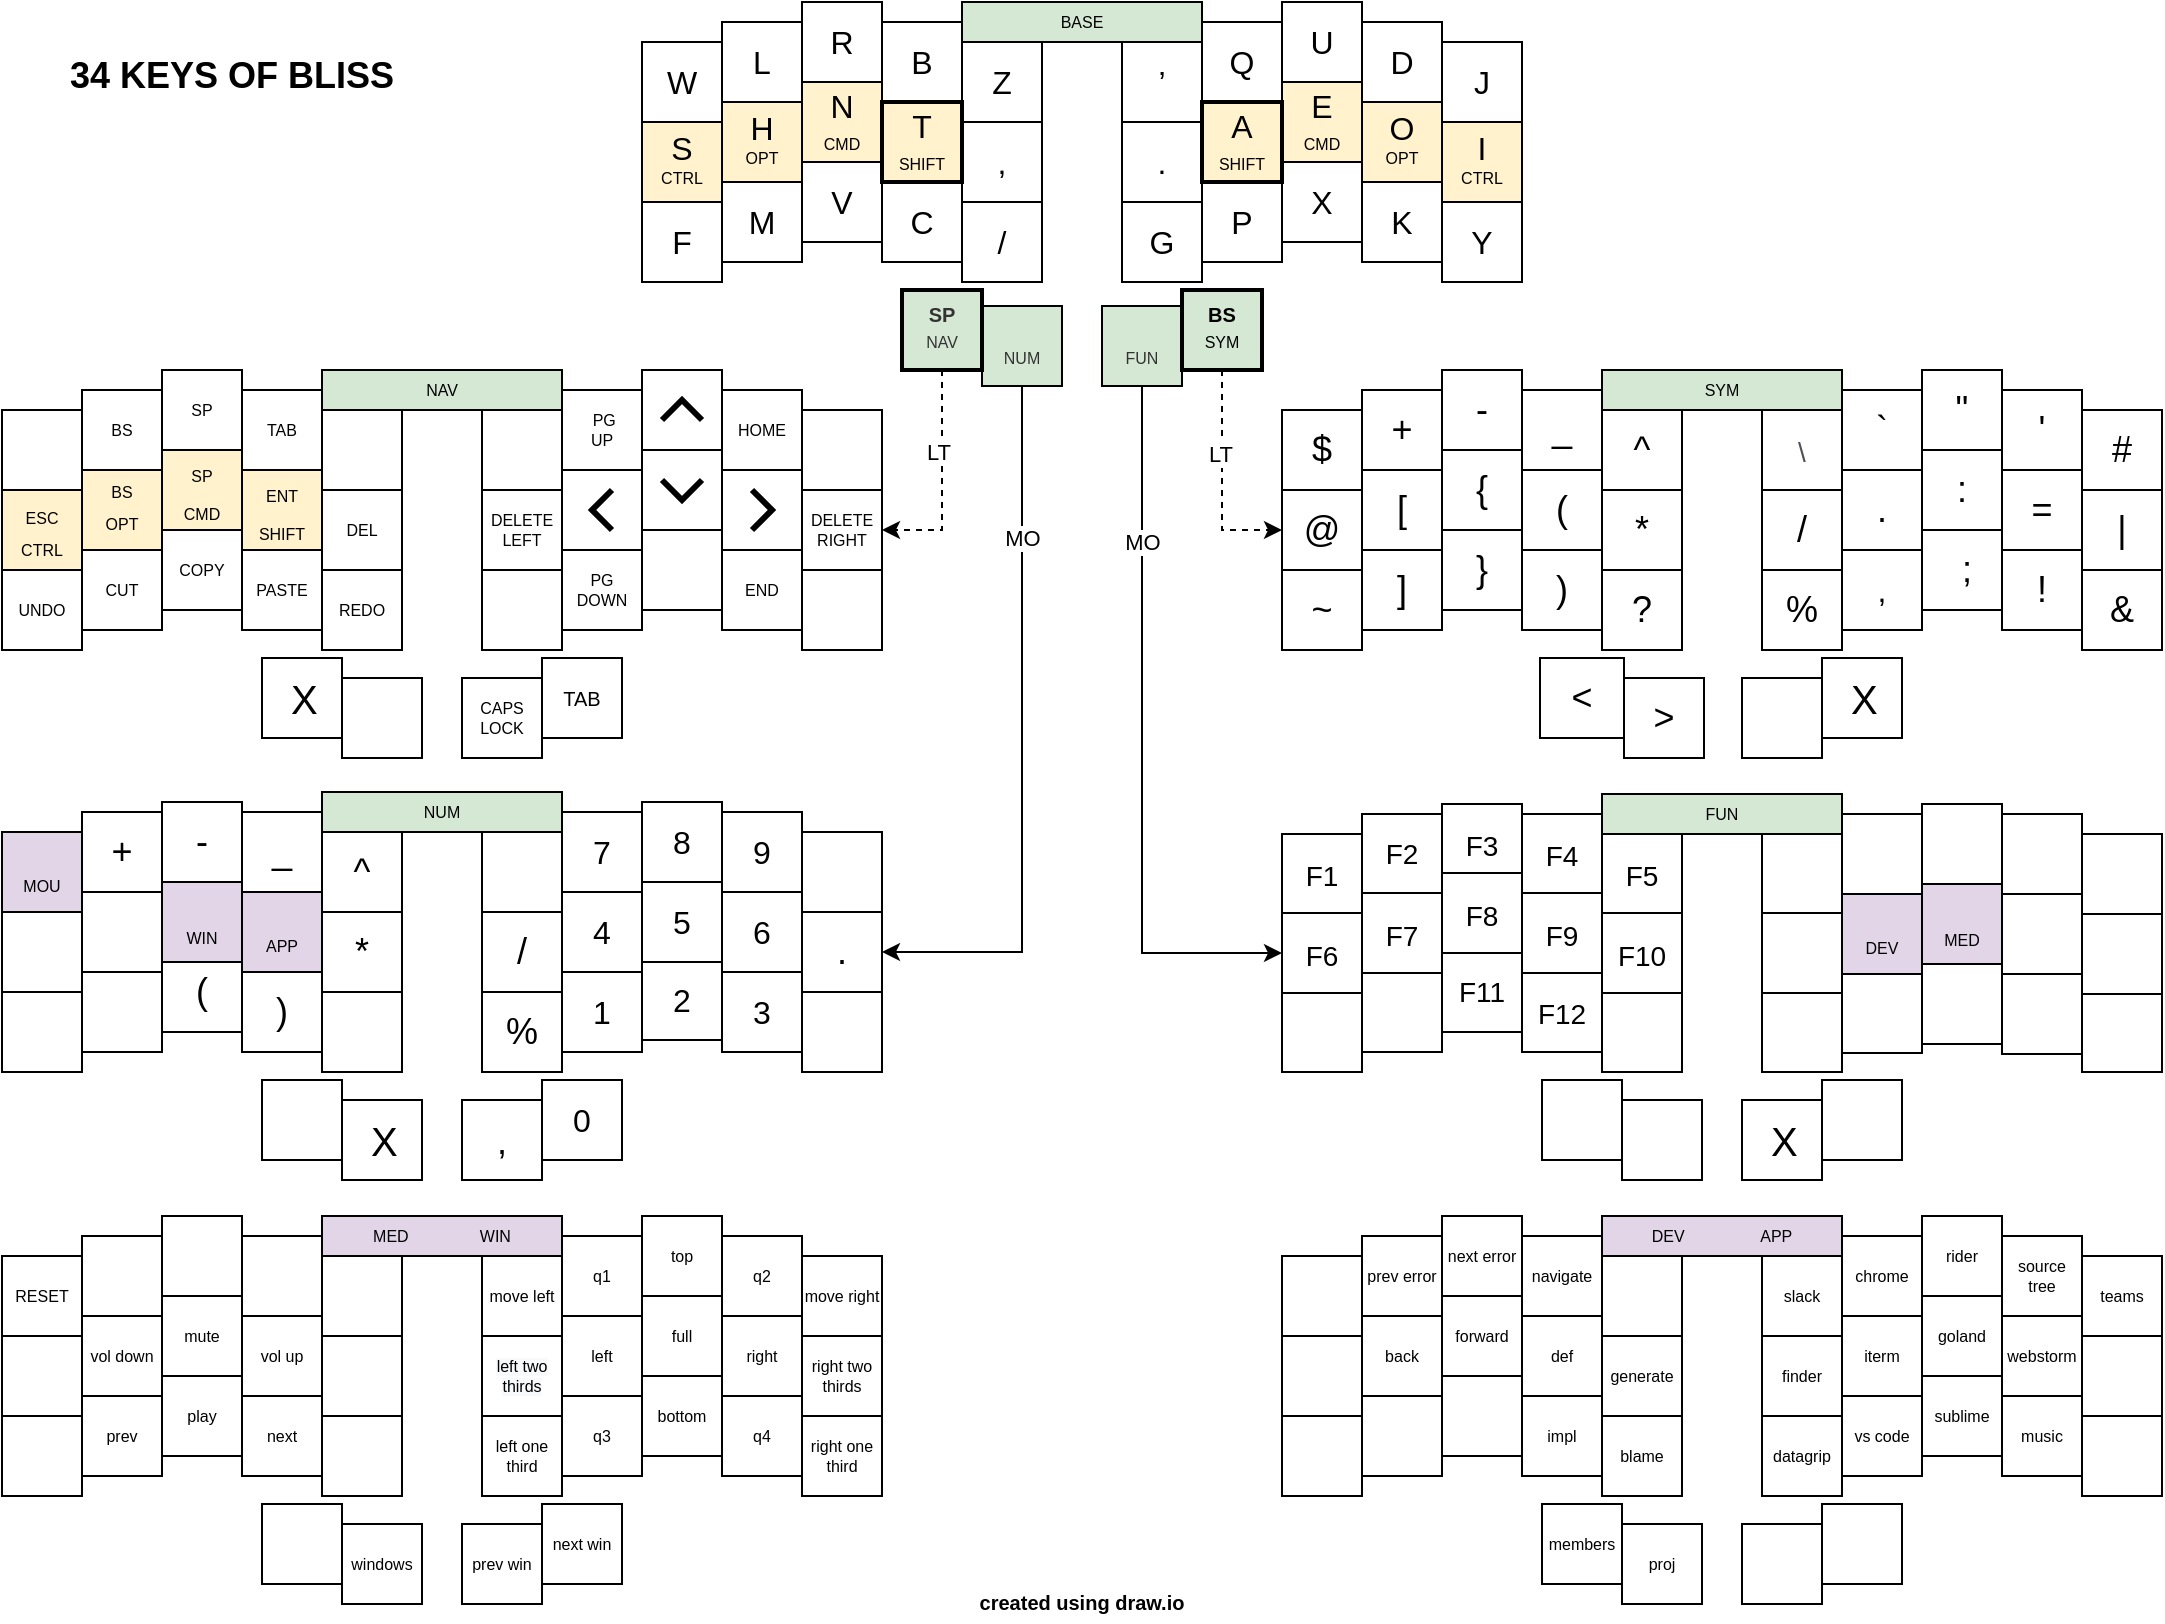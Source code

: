 <mxfile version="14.9.3" type="github">
  <diagram id="dI8Z4wPohuPnjsctlPrf" name="Page-1">
    <mxGraphModel dx="914" dy="626" grid="0" gridSize="10" guides="1" tooltips="1" connect="1" arrows="0" fold="1" page="1" pageScale="1" pageWidth="1169" pageHeight="827" background="#ffffff" math="0" shadow="0">
      <root>
        <mxCell id="0" />
        <mxCell id="1" parent="0" />
        <mxCell id="Cg2wbslkKcuUpNjyLaXX-5" value="Q" style="rounded=0;whiteSpace=wrap;html=1;fontSize=16;shadow=0;sketch=0;" parent="1" vertex="1">
          <mxGeometry x="644" y="23" width="40" height="40" as="geometry" />
        </mxCell>
        <mxCell id="Cg2wbslkKcuUpNjyLaXX-1" value="B" style="rounded=0;whiteSpace=wrap;html=1;fontSize=16;shadow=0;sketch=0;" parent="1" vertex="1">
          <mxGeometry x="484" y="23" width="40" height="40" as="geometry" />
        </mxCell>
        <mxCell id="LZO36vIUFyBDVAd05VLG-187" value="&lt;span style=&quot;font-size: 16px&quot;&gt;1&lt;/span&gt;" style="rounded=0;whiteSpace=wrap;html=1;fontSize=18;shadow=0;sketch=0;" parent="1" vertex="1">
          <mxGeometry x="324" y="498" width="40" height="40" as="geometry" />
        </mxCell>
        <mxCell id="LZO36vIUFyBDVAd05VLG-324" value="&lt;span style=&quot;font-size: 16px&quot;&gt;2&lt;/span&gt;" style="rounded=0;whiteSpace=wrap;html=1;fontSize=18;shadow=0;sketch=0;" parent="1" vertex="1">
          <mxGeometry x="364" y="492" width="40" height="40" as="geometry" />
        </mxCell>
        <mxCell id="LZO36vIUFyBDVAd05VLG-325" value="&lt;span style=&quot;font-size: 16px&quot;&gt;3&lt;/span&gt;" style="rounded=0;whiteSpace=wrap;html=1;fontSize=18;shadow=0;sketch=0;" parent="1" vertex="1">
          <mxGeometry x="404" y="498" width="40" height="40" as="geometry" />
        </mxCell>
        <mxCell id="LZO36vIUFyBDVAd05VLG-135" value="" style="rounded=0;whiteSpace=wrap;html=1;fontSize=18;shadow=0;sketch=0;" parent="1" vertex="1">
          <mxGeometry x="444" y="508" width="40" height="40" as="geometry" />
        </mxCell>
        <mxCell id="LZO36vIUFyBDVAd05VLG-184" value="%" style="rounded=0;whiteSpace=wrap;html=1;fontSize=18;shadow=0;sketch=0;" parent="1" vertex="1">
          <mxGeometry x="284" y="508" width="40" height="40" as="geometry" />
        </mxCell>
        <mxCell id="LZO36vIUFyBDVAd05VLG-204" value="&lt;span style=&quot;font-size: 16px&quot;&gt;0&lt;/span&gt;" style="rounded=0;whiteSpace=wrap;html=1;fontSize=18;shadow=0;sketch=0;" parent="1" vertex="1">
          <mxGeometry x="314" y="552" width="40" height="40" as="geometry" />
        </mxCell>
        <mxCell id="LZO36vIUFyBDVAd05VLG-213" value="&lt;span style=&quot;font-size: 18px&quot;&gt;,&lt;/span&gt;" style="rounded=0;whiteSpace=wrap;html=1;fontSize=20;shadow=0;sketch=0;" parent="1" vertex="1">
          <mxGeometry x="274" y="562" width="40" height="40" as="geometry" />
        </mxCell>
        <mxCell id="LZO36vIUFyBDVAd05VLG-262" value="" style="rounded=0;whiteSpace=wrap;html=1;fontSize=8;shadow=0;sketch=0;" parent="1" vertex="1">
          <mxGeometry x="174" y="552" width="40" height="40" as="geometry" />
        </mxCell>
        <mxCell id="LZO36vIUFyBDVAd05VLG-263" value="&lt;span&gt;&amp;nbsp;&lt;/span&gt;&lt;span style=&quot;font-size: 20px&quot;&gt;X&lt;/span&gt;" style="rounded=0;whiteSpace=wrap;html=1;fontSize=8;shadow=0;sketch=0;" parent="1" vertex="1">
          <mxGeometry x="214" y="562" width="40" height="40" as="geometry" />
        </mxCell>
        <mxCell id="LZO36vIUFyBDVAd05VLG-180" value="&lt;span style=&quot;font-size: 18px&quot;&gt;_&lt;/span&gt;" style="rounded=0;whiteSpace=wrap;html=1;fontSize=8;shadow=0;sketch=0;" parent="1" vertex="1">
          <mxGeometry x="164" y="418" width="40" height="40" as="geometry" />
        </mxCell>
        <mxCell id="LZO36vIUFyBDVAd05VLG-181" value="&lt;span style=&quot;font-size: 18px&quot;&gt;^&lt;/span&gt;" style="rounded=0;whiteSpace=wrap;html=1;fontSize=8;shadow=0;sketch=0;" parent="1" vertex="1">
          <mxGeometry x="204" y="428" width="40" height="40" as="geometry" />
        </mxCell>
        <mxCell id="LZO36vIUFyBDVAd05VLG-295" value="&lt;span style=&quot;font-size: 18px&quot;&gt;+&lt;/span&gt;" style="rounded=0;whiteSpace=wrap;html=1;fontSize=8;shadow=0;sketch=0;" parent="1" vertex="1">
          <mxGeometry x="84" y="418" width="40" height="40" as="geometry" />
        </mxCell>
        <mxCell id="LZO36vIUFyBDVAd05VLG-194" value="&lt;span&gt;&amp;amp;&lt;/span&gt;" style="rounded=0;whiteSpace=wrap;html=1;fontSize=18;shadow=0;sketch=0;" parent="1" vertex="1">
          <mxGeometry x="1084" y="297" width="40" height="40" as="geometry" />
        </mxCell>
        <mxCell id="LZO36vIUFyBDVAd05VLG-1" value="MED&amp;nbsp; &amp;nbsp; &amp;nbsp; &amp;nbsp; &amp;nbsp; &amp;nbsp; &amp;nbsp; &amp;nbsp; WIN" style="rounded=0;whiteSpace=wrap;html=1;fontSize=8;fillColor=#e1d5e7;shadow=0;sketch=0;" parent="1" vertex="1">
          <mxGeometry x="204" y="620" width="120" height="20" as="geometry" />
        </mxCell>
        <mxCell id="LZO36vIUFyBDVAd05VLG-2" value="F" style="rounded=0;whiteSpace=wrap;html=1;fontSize=16;shadow=0;sketch=0;" parent="1" vertex="1">
          <mxGeometry x="364" y="113" width="40" height="40" as="geometry" />
        </mxCell>
        <mxCell id="LZO36vIUFyBDVAd05VLG-3" value="M" style="rounded=0;whiteSpace=wrap;html=1;fontSize=16;shadow=0;sketch=0;" parent="1" vertex="1">
          <mxGeometry x="404" y="103" width="40" height="40" as="geometry" />
        </mxCell>
        <mxCell id="LZO36vIUFyBDVAd05VLG-5" value="V" style="rounded=0;whiteSpace=wrap;html=1;fontSize=16;shadow=0;sketch=0;" parent="1" vertex="1">
          <mxGeometry x="444" y="93" width="40" height="40" as="geometry" />
        </mxCell>
        <mxCell id="LZO36vIUFyBDVAd05VLG-6" value="T" style="rounded=0;whiteSpace=wrap;html=1;fontSize=16;shadow=0;sketch=0;" parent="1" vertex="1">
          <mxGeometry x="524" y="113" width="40" height="40" as="geometry" />
        </mxCell>
        <mxCell id="LZO36vIUFyBDVAd05VLG-7" value="&lt;p style=&quot;line-height: 80%&quot;&gt;S&lt;br&gt;&lt;font style=&quot;font-size: 8px ; line-height: 100%&quot;&gt;CTRL&lt;/font&gt;&lt;/p&gt;" style="rounded=0;whiteSpace=wrap;html=1;fontSize=16;fillColor=#fff2cc;shadow=0;sketch=0;" parent="1" vertex="1">
          <mxGeometry x="364" y="73" width="40" height="40" as="geometry" />
        </mxCell>
        <mxCell id="LZO36vIUFyBDVAd05VLG-8" value="&lt;p style=&quot;line-height: 80%&quot;&gt;H&lt;br&gt;&lt;span style=&quot;font-size: 8px ; line-height: 100%&quot;&gt;OPT&lt;/span&gt;&lt;/p&gt;" style="rounded=0;whiteSpace=wrap;html=1;fontSize=16;fillColor=#fff2cc;shadow=0;sketch=0;" parent="1" vertex="1">
          <mxGeometry x="404" y="63" width="40" height="40" as="geometry" />
        </mxCell>
        <mxCell id="LZO36vIUFyBDVAd05VLG-9" value="&lt;p style=&quot;line-height: 100%&quot;&gt;N&lt;br&gt;&lt;span style=&quot;font-size: 8px ; line-height: 100%&quot;&gt;CMD&lt;/span&gt;&lt;br&gt;&lt;/p&gt;" style="rounded=0;whiteSpace=wrap;html=1;fontSize=16;fillColor=#fff2cc;shadow=0;sketch=0;" parent="1" vertex="1">
          <mxGeometry x="444" y="53" width="40" height="40" as="geometry" />
        </mxCell>
        <mxCell id="LZO36vIUFyBDVAd05VLG-11" value="," style="rounded=0;whiteSpace=wrap;html=1;fontSize=16;shadow=0;sketch=0;" parent="1" vertex="1">
          <mxGeometry x="524" y="73" width="40" height="40" as="geometry" />
        </mxCell>
        <mxCell id="LZO36vIUFyBDVAd05VLG-12" value="L" style="rounded=0;whiteSpace=wrap;html=1;fontSize=16;shadow=0;sketch=0;" parent="1" vertex="1">
          <mxGeometry x="404" y="23" width="40" height="40" as="geometry" />
        </mxCell>
        <mxCell id="LZO36vIUFyBDVAd05VLG-15" value="C" style="rounded=0;whiteSpace=wrap;html=1;fontSize=16;shadow=0;sketch=0;" parent="1" vertex="1">
          <mxGeometry x="484" y="103" width="40" height="40" as="geometry" />
        </mxCell>
        <mxCell id="LZO36vIUFyBDVAd05VLG-16" value="/" style="rounded=0;whiteSpace=wrap;html=1;fontSize=16;shadow=0;sketch=0;" parent="1" vertex="1">
          <mxGeometry x="524" y="113" width="40" height="40" as="geometry" />
        </mxCell>
        <mxCell id="LZO36vIUFyBDVAd05VLG-17" value="’" style="rounded=0;whiteSpace=wrap;html=1;fontSize=16;shadow=0;sketch=0;" parent="1" vertex="1">
          <mxGeometry x="604" y="33" width="40" height="40" as="geometry" />
        </mxCell>
        <mxCell id="LZO36vIUFyBDVAd05VLG-19" value="U" style="rounded=0;whiteSpace=wrap;html=1;fontSize=16;shadow=0;sketch=0;" parent="1" vertex="1">
          <mxGeometry x="684" y="13" width="40" height="40" as="geometry" />
        </mxCell>
        <mxCell id="LZO36vIUFyBDVAd05VLG-27" value="G" style="rounded=0;whiteSpace=wrap;html=1;fontSize=16;shadow=0;sketch=0;" parent="1" vertex="1">
          <mxGeometry x="604" y="113" width="40" height="40" as="geometry" />
        </mxCell>
        <mxCell id="LZO36vIUFyBDVAd05VLG-43" value="" style="rounded=0;whiteSpace=wrap;html=1;fontSize=8;shadow=0;sketch=0;" parent="1" vertex="1">
          <mxGeometry x="204" y="217" width="40" height="40" as="geometry" />
        </mxCell>
        <mxCell id="LZO36vIUFyBDVAd05VLG-45" value="UNDO" style="rounded=0;whiteSpace=wrap;html=1;fontSize=8;shadow=0;sketch=0;" parent="1" vertex="1">
          <mxGeometry x="44" y="297" width="40" height="40" as="geometry" />
        </mxCell>
        <mxCell id="LZO36vIUFyBDVAd05VLG-46" value="CUT" style="rounded=0;whiteSpace=wrap;html=1;fontSize=8;shadow=0;sketch=0;" parent="1" vertex="1">
          <mxGeometry x="84" y="287" width="40" height="40" as="geometry" />
        </mxCell>
        <mxCell id="LZO36vIUFyBDVAd05VLG-47" value="COPY" style="rounded=0;whiteSpace=wrap;html=1;fontSize=8;shadow=0;sketch=0;" parent="1" vertex="1">
          <mxGeometry x="124" y="277" width="40" height="40" as="geometry" />
        </mxCell>
        <mxCell id="LZO36vIUFyBDVAd05VLG-48" value="PASTE" style="rounded=0;whiteSpace=wrap;html=1;fontSize=8;shadow=0;sketch=0;" parent="1" vertex="1">
          <mxGeometry x="164" y="287" width="40" height="40" as="geometry" />
        </mxCell>
        <mxCell id="LZO36vIUFyBDVAd05VLG-49" value="&lt;span&gt;DEL&lt;/span&gt;" style="rounded=0;whiteSpace=wrap;html=1;fontSize=8;shadow=0;sketch=0;" parent="1" vertex="1">
          <mxGeometry x="204" y="257" width="40" height="40" as="geometry" />
        </mxCell>
        <mxCell id="LZO36vIUFyBDVAd05VLG-50" value="" style="rounded=0;whiteSpace=wrap;html=1;fontSize=8;shadow=0;sketch=0;" parent="1" vertex="1">
          <mxGeometry x="284" y="217" width="40" height="40" as="geometry" />
        </mxCell>
        <mxCell id="LZO36vIUFyBDVAd05VLG-51" value="&amp;nbsp;PG&lt;br&gt;UP" style="rounded=0;whiteSpace=wrap;html=1;fontSize=8;shadow=0;sketch=0;" parent="1" vertex="1">
          <mxGeometry x="324" y="207" width="40" height="40" as="geometry" />
        </mxCell>
        <mxCell id="LZO36vIUFyBDVAd05VLG-52" value="" style="rounded=0;whiteSpace=wrap;html=1;fontSize=8;shadow=0;sketch=0;" parent="1" vertex="1">
          <mxGeometry x="364" y="197" width="40" height="40" as="geometry" />
        </mxCell>
        <mxCell id="LZO36vIUFyBDVAd05VLG-53" value="&lt;span&gt;HOME&lt;/span&gt;" style="rounded=0;whiteSpace=wrap;html=1;fontSize=8;shadow=0;sketch=0;" parent="1" vertex="1">
          <mxGeometry x="404" y="207" width="40" height="40" as="geometry" />
        </mxCell>
        <mxCell id="LZO36vIUFyBDVAd05VLG-54" value="" style="rounded=0;whiteSpace=wrap;html=1;fontSize=8;shadow=0;sketch=0;" parent="1" vertex="1">
          <mxGeometry x="444" y="217" width="40" height="40" as="geometry" />
        </mxCell>
        <mxCell id="LZO36vIUFyBDVAd05VLG-55" value="&lt;span&gt;DELETE&lt;/span&gt;&lt;br&gt;&lt;span&gt;LEFT&lt;/span&gt;" style="rounded=0;whiteSpace=wrap;html=1;fontSize=8;shadow=0;sketch=0;" parent="1" vertex="1">
          <mxGeometry x="284" y="257" width="40" height="40" as="geometry" />
        </mxCell>
        <mxCell id="LZO36vIUFyBDVAd05VLG-56" value="" style="rounded=0;whiteSpace=wrap;html=1;fontSize=8;shadow=0;sketch=0;" parent="1" vertex="1">
          <mxGeometry x="324" y="247" width="40" height="40" as="geometry" />
        </mxCell>
        <mxCell id="LZO36vIUFyBDVAd05VLG-57" value="" style="rounded=0;whiteSpace=wrap;html=1;fontSize=8;shadow=0;sketch=0;" parent="1" vertex="1">
          <mxGeometry x="364" y="237" width="40" height="40" as="geometry" />
        </mxCell>
        <mxCell id="LZO36vIUFyBDVAd05VLG-58" value="" style="rounded=0;whiteSpace=wrap;html=1;fontSize=8;shadow=0;sketch=0;" parent="1" vertex="1">
          <mxGeometry x="404" y="247" width="40" height="40" as="geometry" />
        </mxCell>
        <mxCell id="LZO36vIUFyBDVAd05VLG-59" value="&lt;span&gt;DELETE&lt;/span&gt;&lt;br&gt;&lt;span&gt;RIGHT&lt;/span&gt;" style="rounded=0;whiteSpace=wrap;html=1;fontSize=8;shadow=0;sketch=0;" parent="1" vertex="1">
          <mxGeometry x="444" y="257" width="40" height="40" as="geometry" />
        </mxCell>
        <mxCell id="LZO36vIUFyBDVAd05VLG-60" value="" style="rounded=0;whiteSpace=wrap;html=1;fontSize=8;shadow=0;sketch=0;" parent="1" vertex="1">
          <mxGeometry x="284" y="297" width="40" height="40" as="geometry" />
        </mxCell>
        <mxCell id="LZO36vIUFyBDVAd05VLG-61" value="&lt;span style=&quot;font-size: 8px;&quot;&gt;PG&lt;/span&gt;&lt;br style=&quot;font-size: 8px;&quot;&gt;&lt;span style=&quot;font-size: 8px;&quot;&gt;DOWN&lt;/span&gt;" style="rounded=0;whiteSpace=wrap;html=1;fontSize=8;shadow=0;sketch=0;" parent="1" vertex="1">
          <mxGeometry x="324" y="287" width="40" height="40" as="geometry" />
        </mxCell>
        <mxCell id="LZO36vIUFyBDVAd05VLG-62" value="" style="rounded=0;whiteSpace=wrap;html=1;fontSize=18;shadow=0;sketch=0;" parent="1" vertex="1">
          <mxGeometry x="364" y="277" width="40" height="40" as="geometry" />
        </mxCell>
        <mxCell id="LZO36vIUFyBDVAd05VLG-63" value="&lt;span&gt;END&lt;/span&gt;" style="rounded=0;whiteSpace=wrap;html=1;fontSize=8;shadow=0;sketch=0;" parent="1" vertex="1">
          <mxGeometry x="404" y="287" width="40" height="40" as="geometry" />
        </mxCell>
        <mxCell id="LZO36vIUFyBDVAd05VLG-64" value="" style="rounded=0;whiteSpace=wrap;html=1;fontSize=8;shadow=0;sketch=0;" parent="1" vertex="1">
          <mxGeometry x="444" y="297" width="40" height="40" as="geometry" />
        </mxCell>
        <mxCell id="LZO36vIUFyBDVAd05VLG-65" value="&lt;span&gt;CAPS&lt;/span&gt;&lt;br&gt;&lt;span&gt;LOCK&lt;/span&gt;" style="rounded=0;whiteSpace=wrap;html=1;fontSize=8;shadow=0;sketch=0;" parent="1" vertex="1">
          <mxGeometry x="274" y="351" width="40" height="40" as="geometry" />
        </mxCell>
        <mxCell id="LZO36vIUFyBDVAd05VLG-98" value="slack" style="rounded=0;whiteSpace=wrap;html=1;fontSize=8;shadow=0;sketch=0;" parent="1" vertex="1">
          <mxGeometry x="924" y="640" width="40" height="40" as="geometry" />
        </mxCell>
        <mxCell id="LZO36vIUFyBDVAd05VLG-99" value="" style="rounded=0;whiteSpace=wrap;html=1;fontSize=8;shadow=0;sketch=0;" parent="1" vertex="1">
          <mxGeometry x="1084" y="680" width="40" height="40" as="geometry" />
        </mxCell>
        <mxCell id="LZO36vIUFyBDVAd05VLG-104" value="finder" style="rounded=0;whiteSpace=wrap;html=1;fontSize=8;shadow=0;sketch=0;" parent="1" vertex="1">
          <mxGeometry x="924" y="680" width="40" height="40" as="geometry" />
        </mxCell>
        <mxCell id="LZO36vIUFyBDVAd05VLG-105" value="&lt;span&gt;datagrip&lt;/span&gt;" style="rounded=0;whiteSpace=wrap;html=1;fontSize=8;shadow=0;sketch=0;" parent="1" vertex="1">
          <mxGeometry x="924" y="720" width="40" height="40" as="geometry" />
        </mxCell>
        <mxCell id="LZO36vIUFyBDVAd05VLG-106" value="teams" style="rounded=0;whiteSpace=wrap;html=1;fontSize=8;shadow=0;sketch=0;" parent="1" vertex="1">
          <mxGeometry x="1084" y="640" width="40" height="40" as="geometry" />
        </mxCell>
        <mxCell id="LZO36vIUFyBDVAd05VLG-119" value="" style="rounded=0;whiteSpace=wrap;html=1;fontSize=8;shadow=0;sketch=0;" parent="1" vertex="1">
          <mxGeometry x="954" y="764" width="40" height="40" as="geometry" />
        </mxCell>
        <mxCell id="LZO36vIUFyBDVAd05VLG-120" value="" style="rounded=0;whiteSpace=wrap;html=1;fontSize=8;shadow=0;sketch=0;" parent="1" vertex="1">
          <mxGeometry x="914" y="774" width="40" height="40" as="geometry" />
        </mxCell>
        <mxCell id="LZO36vIUFyBDVAd05VLG-122" value="members" style="rounded=0;whiteSpace=wrap;html=1;fontSize=8;shadow=0;sketch=0;" parent="1" vertex="1">
          <mxGeometry x="814" y="764" width="40" height="40" as="geometry" />
        </mxCell>
        <mxCell id="LZO36vIUFyBDVAd05VLG-123" value="proj" style="rounded=0;whiteSpace=wrap;html=1;fontSize=8;shadow=0;sketch=0;" parent="1" vertex="1">
          <mxGeometry x="854" y="774" width="40" height="40" as="geometry" />
        </mxCell>
        <mxCell id="LZO36vIUFyBDVAd05VLG-124" value="&lt;span&gt;$&lt;/span&gt;" style="rounded=0;whiteSpace=wrap;html=1;fontSize=18;shadow=0;sketch=0;" parent="1" vertex="1">
          <mxGeometry x="684" y="217" width="40" height="40" as="geometry" />
        </mxCell>
        <mxCell id="LZO36vIUFyBDVAd05VLG-125" value="&lt;span&gt;#&lt;/span&gt;" style="rounded=0;whiteSpace=wrap;html=1;fontSize=18;shadow=0;sketch=0;" parent="1" vertex="1">
          <mxGeometry x="1084" y="217" width="40" height="40" as="geometry" />
        </mxCell>
        <mxCell id="LZO36vIUFyBDVAd05VLG-127" value="]" style="rounded=0;whiteSpace=wrap;html=1;fontSize=18;shadow=0;sketch=0;" parent="1" vertex="1">
          <mxGeometry x="724" y="287" width="40" height="40" as="geometry" />
        </mxCell>
        <mxCell id="LZO36vIUFyBDVAd05VLG-128" value="&lt;span&gt;?&lt;/span&gt;" style="rounded=0;whiteSpace=wrap;html=1;fontSize=18;shadow=0;sketch=0;" parent="1" vertex="1">
          <mxGeometry x="844" y="297" width="40" height="40" as="geometry" />
        </mxCell>
        <mxCell id="LZO36vIUFyBDVAd05VLG-129" value="&lt;span style=&quot;font-family: &amp;#34;helvetica&amp;#34;&quot;&gt;@&lt;/span&gt;" style="rounded=0;whiteSpace=wrap;html=1;fontSize=18;shadow=0;sketch=0;" parent="1" vertex="1">
          <mxGeometry x="684" y="257" width="40" height="40" as="geometry" />
        </mxCell>
        <mxCell id="LZO36vIUFyBDVAd05VLG-130" value="&lt;span&gt;[&lt;/span&gt;" style="rounded=0;whiteSpace=wrap;html=1;fontSize=18;gradientDirection=east;shadow=0;sketch=0;" parent="1" vertex="1">
          <mxGeometry x="724" y="247" width="40" height="40" as="geometry" />
        </mxCell>
        <mxCell id="LZO36vIUFyBDVAd05VLG-131" value="&lt;span&gt;{&lt;/span&gt;" style="rounded=0;whiteSpace=wrap;html=1;fontSize=18;gradientDirection=east;shadow=0;sketch=0;" parent="1" vertex="1">
          <mxGeometry x="764" y="237" width="40" height="40" as="geometry" />
        </mxCell>
        <mxCell id="LZO36vIUFyBDVAd05VLG-132" value="&lt;span&gt;(&lt;/span&gt;" style="rounded=0;whiteSpace=wrap;html=1;fontSize=18;gradientDirection=east;shadow=0;sketch=0;" parent="1" vertex="1">
          <mxGeometry x="804" y="247" width="40" height="40" as="geometry" />
        </mxCell>
        <mxCell id="LZO36vIUFyBDVAd05VLG-134" value="&lt;span style=&quot;font-size: 16px&quot;&gt;5&lt;/span&gt;" style="rounded=0;whiteSpace=wrap;html=1;fontSize=18;shadow=0;sketch=0;" parent="1" vertex="1">
          <mxGeometry x="364" y="453" width="40" height="40" as="geometry" />
        </mxCell>
        <mxCell id="LZO36vIUFyBDVAd05VLG-136" value="" style="rounded=0;whiteSpace=wrap;html=1;fontSize=18;shadow=0;sketch=0;" parent="1" vertex="1">
          <mxGeometry x="444" y="428" width="40" height="40" as="geometry" />
        </mxCell>
        <mxCell id="LZO36vIUFyBDVAd05VLG-137" value="&lt;span&gt;.&lt;/span&gt;" style="rounded=0;whiteSpace=wrap;html=1;fontSize=18;shadow=0;sketch=0;" parent="1" vertex="1">
          <mxGeometry x="444" y="468" width="40" height="40" as="geometry" />
        </mxCell>
        <mxCell id="LZO36vIUFyBDVAd05VLG-139" value="&lt;span style=&quot;color: rgb(77 , 81 , 86) ; font-family: &amp;#34;arial&amp;#34; , sans-serif ; font-size: 14px ; text-align: left ; background-color: rgb(255 , 255 , 255)&quot;&gt;\&lt;/span&gt;" style="rounded=0;whiteSpace=wrap;html=1;fontSize=18;shadow=0;sketch=0;" parent="1" vertex="1">
          <mxGeometry x="924" y="217" width="40" height="40" as="geometry" />
        </mxCell>
        <mxCell id="LZO36vIUFyBDVAd05VLG-140" value="&lt;span&gt;`&lt;/span&gt;" style="rounded=0;whiteSpace=wrap;html=1;fontSize=18;shadow=0;sketch=0;" parent="1" vertex="1">
          <mxGeometry x="964" y="207" width="40" height="40" as="geometry" />
        </mxCell>
        <mxCell id="LZO36vIUFyBDVAd05VLG-142" value="&lt;span&gt;&#39;&lt;/span&gt;" style="rounded=0;whiteSpace=wrap;html=1;fontSize=18;shadow=0;sketch=0;" parent="1" vertex="1">
          <mxGeometry x="1044" y="207" width="40" height="40" as="geometry" />
        </mxCell>
        <mxCell id="LZO36vIUFyBDVAd05VLG-144" value="&lt;span&gt;&quot;&lt;/span&gt;" style="rounded=0;whiteSpace=wrap;html=1;fontSize=18;shadow=0;sketch=0;" parent="1" vertex="1">
          <mxGeometry x="1004" y="197" width="40" height="40" as="geometry" />
        </mxCell>
        <mxCell id="LZO36vIUFyBDVAd05VLG-145" value="&lt;span&gt;%&lt;/span&gt;" style="rounded=0;whiteSpace=wrap;html=1;fontSize=18;shadow=0;sketch=0;" parent="1" vertex="1">
          <mxGeometry x="924" y="297" width="40" height="40" as="geometry" />
        </mxCell>
        <mxCell id="LZO36vIUFyBDVAd05VLG-149" value="&lt;span&gt;/&lt;/span&gt;" style="rounded=0;whiteSpace=wrap;html=1;fontSize=18;shadow=0;sketch=0;" parent="1" vertex="1">
          <mxGeometry x="924" y="257" width="40" height="40" as="geometry" />
        </mxCell>
        <mxCell id="LZO36vIUFyBDVAd05VLG-150" value="" style="rounded=0;whiteSpace=wrap;html=1;fontSize=18;shadow=0;sketch=0;" parent="1" vertex="1">
          <mxGeometry x="914" y="351" width="40" height="40" as="geometry" />
        </mxCell>
        <mxCell id="LZO36vIUFyBDVAd05VLG-153" value="&lt;span style=&quot;font-size: 18px&quot;&gt;&amp;lt;&lt;/span&gt;" style="rounded=0;whiteSpace=wrap;html=1;fontSize=8;shadow=0;sketch=0;" parent="1" vertex="1">
          <mxGeometry x="813" y="341" width="42" height="40" as="geometry" />
        </mxCell>
        <mxCell id="LZO36vIUFyBDVAd05VLG-154" value="&lt;span style=&quot;font-size: 18px&quot;&gt;&amp;gt;&lt;/span&gt;" style="rounded=0;whiteSpace=wrap;html=1;fontSize=8;shadow=0;sketch=0;" parent="1" vertex="1">
          <mxGeometry x="855" y="351" width="40" height="40" as="geometry" />
        </mxCell>
        <mxCell id="LZO36vIUFyBDVAd05VLG-155" value="BASE" style="rounded=0;whiteSpace=wrap;html=1;fontSize=8;fillColor=#d5e8d4;shadow=0;sketch=0;" parent="1" vertex="1">
          <mxGeometry x="524" y="13" width="120" height="20" as="geometry" />
        </mxCell>
        <mxCell id="LZO36vIUFyBDVAd05VLG-156" value="NAV" style="rounded=0;whiteSpace=wrap;html=1;fontSize=8;fillColor=#d5e8d4;shadow=0;sketch=0;" parent="1" vertex="1">
          <mxGeometry x="204" y="197" width="120" height="20" as="geometry" />
        </mxCell>
        <mxCell id="LZO36vIUFyBDVAd05VLG-158" value="SYM" style="rounded=0;whiteSpace=wrap;html=1;fontSize=8;fillColor=#d5e8d4;shadow=0;sketch=0;" parent="1" vertex="1">
          <mxGeometry x="844" y="197" width="120" height="20" as="geometry" />
        </mxCell>
        <mxCell id="LZO36vIUFyBDVAd05VLG-159" value="DEV&amp;nbsp; &amp;nbsp; &amp;nbsp; &amp;nbsp; &amp;nbsp; &amp;nbsp; &amp;nbsp; &amp;nbsp; &amp;nbsp;APP" style="rounded=0;whiteSpace=wrap;html=1;fontSize=8;fillColor=#e1d5e7;shadow=0;sketch=0;" parent="1" vertex="1">
          <mxGeometry x="844" y="620" width="120" height="20" as="geometry" />
        </mxCell>
        <mxCell id="LZO36vIUFyBDVAd05VLG-178" value="&lt;span&gt;!&lt;/span&gt;" style="rounded=0;whiteSpace=wrap;html=1;fontSize=18;shadow=0;sketch=0;" parent="1" vertex="1">
          <mxGeometry x="1044" y="287" width="40" height="40" as="geometry" />
        </mxCell>
        <mxCell id="LZO36vIUFyBDVAd05VLG-179" value=")" style="rounded=0;whiteSpace=wrap;html=1;fontSize=18;shadow=0;sketch=0;" parent="1" vertex="1">
          <mxGeometry x="804" y="287" width="40" height="40" as="geometry" />
        </mxCell>
        <mxCell id="LZO36vIUFyBDVAd05VLG-182" value="&lt;span&gt;=&lt;/span&gt;" style="rounded=0;whiteSpace=wrap;html=1;fontSize=18;shadow=0;sketch=0;" parent="1" vertex="1">
          <mxGeometry x="1044" y="247" width="40" height="40" as="geometry" />
        </mxCell>
        <mxCell id="LZO36vIUFyBDVAd05VLG-183" value="&lt;span&gt;-&lt;/span&gt;" style="rounded=0;whiteSpace=wrap;html=1;fontSize=18;shadow=0;sketch=0;" parent="1" vertex="1">
          <mxGeometry x="764" y="197" width="40" height="40" as="geometry" />
        </mxCell>
        <mxCell id="LZO36vIUFyBDVAd05VLG-185" value="&lt;span&gt;+&lt;/span&gt;" style="rounded=0;whiteSpace=wrap;html=1;fontSize=18;shadow=0;sketch=0;" parent="1" vertex="1">
          <mxGeometry x="724" y="207" width="40" height="40" as="geometry" />
        </mxCell>
        <mxCell id="LZO36vIUFyBDVAd05VLG-186" value="&lt;span&gt;~&lt;/span&gt;" style="rounded=0;whiteSpace=wrap;html=1;fontSize=18;shadow=0;sketch=0;" parent="1" vertex="1">
          <mxGeometry x="684" y="297" width="40" height="40" as="geometry" />
        </mxCell>
        <mxCell id="LZO36vIUFyBDVAd05VLG-189" value="&lt;span&gt;_&lt;/span&gt;" style="rounded=0;whiteSpace=wrap;html=1;fontSize=18;shadow=0;sketch=0;" parent="1" vertex="1">
          <mxGeometry x="804" y="207" width="40" height="40" as="geometry" />
        </mxCell>
        <mxCell id="LZO36vIUFyBDVAd05VLG-190" value="}" style="rounded=0;whiteSpace=wrap;html=1;fontSize=18;shadow=0;sketch=0;" parent="1" vertex="1">
          <mxGeometry x="764" y="277" width="40" height="40" as="geometry" />
        </mxCell>
        <mxCell id="LZO36vIUFyBDVAd05VLG-191" value="" style="rounded=0;whiteSpace=wrap;html=1;fontSize=18;shadow=0;sketch=0;" parent="1" vertex="1">
          <mxGeometry x="284" y="428" width="40" height="40" as="geometry" />
        </mxCell>
        <mxCell id="LZO36vIUFyBDVAd05VLG-195" value="&lt;span&gt;&amp;nbsp;;&lt;/span&gt;" style="rounded=0;whiteSpace=wrap;html=1;fontSize=18;shadow=0;sketch=0;" parent="1" vertex="1">
          <mxGeometry x="1004" y="277" width="40" height="40" as="geometry" />
        </mxCell>
        <mxCell id="LZO36vIUFyBDVAd05VLG-197" value="&lt;span style=&quot;font-size: 16px&quot;&gt;6&lt;/span&gt;" style="rounded=0;whiteSpace=wrap;html=1;fontSize=18;shadow=0;sketch=0;" parent="1" vertex="1">
          <mxGeometry x="404" y="458" width="40" height="40" as="geometry" />
        </mxCell>
        <mxCell id="LZO36vIUFyBDVAd05VLG-199" value="&lt;span&gt;*&lt;/span&gt;" style="rounded=0;whiteSpace=wrap;html=1;fontSize=18;shadow=0;sketch=0;" parent="1" vertex="1">
          <mxGeometry x="844" y="257" width="40" height="40" as="geometry" />
        </mxCell>
        <mxCell id="LZO36vIUFyBDVAd05VLG-200" value="&lt;span&gt;|&lt;/span&gt;" style="rounded=0;whiteSpace=wrap;html=1;fontSize=18;shadow=0;sketch=0;" parent="1" vertex="1">
          <mxGeometry x="1084" y="257" width="40" height="40" as="geometry" />
        </mxCell>
        <mxCell id="LZO36vIUFyBDVAd05VLG-201" value="&lt;span&gt;:&lt;/span&gt;" style="rounded=0;whiteSpace=wrap;html=1;fontSize=18;shadow=0;sketch=0;" parent="1" vertex="1">
          <mxGeometry x="1004" y="237" width="40" height="40" as="geometry" />
        </mxCell>
        <mxCell id="LZO36vIUFyBDVAd05VLG-212" value="&lt;span style=&quot;font-size: 8px&quot;&gt;&amp;nbsp;&lt;/span&gt;&lt;span&gt;X&lt;/span&gt;" style="rounded=0;whiteSpace=wrap;html=1;fontSize=20;shadow=0;sketch=0;" parent="1" vertex="1">
          <mxGeometry x="954" y="341" width="40" height="40" as="geometry" />
        </mxCell>
        <mxCell id="LZO36vIUFyBDVAd05VLG-216" value="move left" style="rounded=0;whiteSpace=wrap;html=1;fontSize=8;shadow=0;sketch=0;" parent="1" vertex="1">
          <mxGeometry x="284" y="640" width="40" height="40" as="geometry" />
        </mxCell>
        <mxCell id="LZO36vIUFyBDVAd05VLG-217" value="q1" style="rounded=0;whiteSpace=wrap;html=1;fontSize=8;shadow=0;sketch=0;" parent="1" vertex="1">
          <mxGeometry x="324" y="630" width="40" height="40" as="geometry" />
        </mxCell>
        <mxCell id="LZO36vIUFyBDVAd05VLG-218" value="top" style="rounded=0;whiteSpace=wrap;html=1;fontSize=8;shadow=0;sketch=0;" parent="1" vertex="1">
          <mxGeometry x="364" y="620" width="40" height="40" as="geometry" />
        </mxCell>
        <mxCell id="LZO36vIUFyBDVAd05VLG-219" value="q2" style="rounded=0;whiteSpace=wrap;html=1;fontSize=8;shadow=0;sketch=0;" parent="1" vertex="1">
          <mxGeometry x="404" y="630" width="40" height="40" as="geometry" />
        </mxCell>
        <mxCell id="LZO36vIUFyBDVAd05VLG-220" value="move right" style="rounded=0;whiteSpace=wrap;html=1;fontSize=8;shadow=0;sketch=0;" parent="1" vertex="1">
          <mxGeometry x="444" y="640" width="40" height="40" as="geometry" />
        </mxCell>
        <mxCell id="LZO36vIUFyBDVAd05VLG-221" value="&lt;span style=&quot;color: rgb(0 , 0 , 0) ; font-family: &amp;#34;helvetica&amp;#34; ; font-size: 8px ; font-style: normal ; font-weight: 400 ; letter-spacing: normal ; text-align: center ; text-indent: 0px ; text-transform: none ; word-spacing: 0px ; background-color: rgb(248 , 249 , 250) ; display: inline ; float: none&quot;&gt;left two thirds&lt;/span&gt;" style="rounded=0;whiteSpace=wrap;html=1;fontSize=8;shadow=0;sketch=0;" parent="1" vertex="1">
          <mxGeometry x="284" y="680" width="40" height="40" as="geometry" />
        </mxCell>
        <mxCell id="LZO36vIUFyBDVAd05VLG-222" value="left one third" style="rounded=0;whiteSpace=wrap;html=1;fontSize=8;shadow=0;sketch=0;" parent="1" vertex="1">
          <mxGeometry x="284" y="720" width="40" height="40" as="geometry" />
        </mxCell>
        <mxCell id="LZO36vIUFyBDVAd05VLG-223" value="q3" style="rounded=0;whiteSpace=wrap;html=1;fontSize=8;shadow=0;sketch=0;" parent="1" vertex="1">
          <mxGeometry x="324" y="710" width="40" height="40" as="geometry" />
        </mxCell>
        <mxCell id="LZO36vIUFyBDVAd05VLG-224" value="bottom" style="rounded=0;whiteSpace=wrap;html=1;fontSize=8;shadow=0;sketch=0;" parent="1" vertex="1">
          <mxGeometry x="364" y="700" width="40" height="40" as="geometry" />
        </mxCell>
        <mxCell id="LZO36vIUFyBDVAd05VLG-225" value="q4" style="rounded=0;whiteSpace=wrap;html=1;fontSize=8;shadow=0;sketch=0;" parent="1" vertex="1">
          <mxGeometry x="404" y="710" width="40" height="40" as="geometry" />
        </mxCell>
        <mxCell id="LZO36vIUFyBDVAd05VLG-226" value="&lt;span&gt;right one third&lt;/span&gt;" style="rounded=0;whiteSpace=wrap;html=1;fontSize=8;shadow=0;sketch=0;" parent="1" vertex="1">
          <mxGeometry x="444" y="720" width="40" height="40" as="geometry" />
        </mxCell>
        <mxCell id="LZO36vIUFyBDVAd05VLG-227" value="left" style="rounded=0;whiteSpace=wrap;html=1;fontSize=8;shadow=0;sketch=0;" parent="1" vertex="1">
          <mxGeometry x="324" y="670" width="40" height="40" as="geometry" />
        </mxCell>
        <mxCell id="LZO36vIUFyBDVAd05VLG-228" value="full" style="rounded=0;whiteSpace=wrap;html=1;fontSize=8;shadow=0;sketch=0;" parent="1" vertex="1">
          <mxGeometry x="364" y="660" width="40" height="40" as="geometry" />
        </mxCell>
        <mxCell id="LZO36vIUFyBDVAd05VLG-229" value="right" style="rounded=0;whiteSpace=wrap;html=1;fontSize=8;shadow=0;sketch=0;" parent="1" vertex="1">
          <mxGeometry x="404" y="670" width="40" height="40" as="geometry" />
        </mxCell>
        <mxCell id="LZO36vIUFyBDVAd05VLG-230" value="&lt;span style=&quot;font-family: &amp;#34;helvetica&amp;#34;&quot;&gt;right two thirds&lt;/span&gt;" style="rounded=0;whiteSpace=wrap;html=1;fontSize=8;shadow=0;sketch=0;" parent="1" vertex="1">
          <mxGeometry x="444" y="680" width="40" height="40" as="geometry" />
        </mxCell>
        <mxCell id="LZO36vIUFyBDVAd05VLG-231" value="chrome" style="rounded=0;whiteSpace=wrap;html=1;fontSize=8;shadow=0;sketch=0;" parent="1" vertex="1">
          <mxGeometry x="964" y="630" width="40" height="40" as="geometry" />
        </mxCell>
        <mxCell id="LZO36vIUFyBDVAd05VLG-232" value="rider" style="rounded=0;whiteSpace=wrap;html=1;fontSize=8;shadow=0;sketch=0;" parent="1" vertex="1">
          <mxGeometry x="1004" y="620" width="40" height="40" as="geometry" />
        </mxCell>
        <mxCell id="LZO36vIUFyBDVAd05VLG-233" value="source&lt;br&gt;tree" style="rounded=0;whiteSpace=wrap;html=1;fontSize=8;shadow=0;sketch=0;" parent="1" vertex="1">
          <mxGeometry x="1044" y="630" width="40" height="40" as="geometry" />
        </mxCell>
        <mxCell id="LZO36vIUFyBDVAd05VLG-234" value="webstorm" style="rounded=0;whiteSpace=wrap;html=1;fontSize=8;shadow=0;sketch=0;" parent="1" vertex="1">
          <mxGeometry x="1044" y="670" width="40" height="40" as="geometry" />
        </mxCell>
        <mxCell id="LZO36vIUFyBDVAd05VLG-235" value="goland" style="rounded=0;whiteSpace=wrap;html=1;fontSize=8;shadow=0;sketch=0;" parent="1" vertex="1">
          <mxGeometry x="1004" y="660" width="40" height="40" as="geometry" />
        </mxCell>
        <mxCell id="LZO36vIUFyBDVAd05VLG-236" value="iterm" style="rounded=0;whiteSpace=wrap;html=1;fontSize=8;shadow=0;sketch=0;" parent="1" vertex="1">
          <mxGeometry x="964" y="670" width="40" height="40" as="geometry" />
        </mxCell>
        <mxCell id="LZO36vIUFyBDVAd05VLG-238" value="" style="rounded=0;whiteSpace=wrap;html=1;fontSize=8;shadow=0;sketch=0;" parent="1" vertex="1">
          <mxGeometry x="204" y="640" width="40" height="40" as="geometry" />
        </mxCell>
        <mxCell id="LZO36vIUFyBDVAd05VLG-243" value="" style="rounded=0;whiteSpace=wrap;html=1;fontSize=8;shadow=0;sketch=0;" parent="1" vertex="1">
          <mxGeometry x="204" y="720" width="40" height="40" as="geometry" />
        </mxCell>
        <mxCell id="LZO36vIUFyBDVAd05VLG-244" value="" style="rounded=0;whiteSpace=wrap;html=1;fontSize=8;shadow=0;sketch=0;" parent="1" vertex="1">
          <mxGeometry x="174" y="764" width="40" height="40" as="geometry" />
        </mxCell>
        <mxCell id="LZO36vIUFyBDVAd05VLG-245" value="&lt;span&gt;windows&lt;/span&gt;" style="rounded=0;whiteSpace=wrap;html=1;fontSize=8;shadow=0;sketch=0;" parent="1" vertex="1">
          <mxGeometry x="214" y="774" width="40" height="40" as="geometry" />
        </mxCell>
        <mxCell id="LZO36vIUFyBDVAd05VLG-247" value="" style="rounded=0;whiteSpace=wrap;html=1;fontSize=8;shadow=0;sketch=0;" parent="1" vertex="1">
          <mxGeometry x="44" y="680" width="40" height="40" as="geometry" />
        </mxCell>
        <mxCell id="LZO36vIUFyBDVAd05VLG-248" value="&lt;span&gt;vol down&lt;/span&gt;" style="rounded=0;whiteSpace=wrap;html=1;fontSize=8;shadow=0;sketch=0;" parent="1" vertex="1">
          <mxGeometry x="84" y="670" width="40" height="40" as="geometry" />
        </mxCell>
        <mxCell id="LZO36vIUFyBDVAd05VLG-249" value="&lt;span&gt;mute&lt;/span&gt;" style="rounded=0;whiteSpace=wrap;html=1;fontSize=8;shadow=0;sketch=0;" parent="1" vertex="1">
          <mxGeometry x="124" y="660" width="40" height="40" as="geometry" />
        </mxCell>
        <mxCell id="LZO36vIUFyBDVAd05VLG-250" value="" style="rounded=0;whiteSpace=wrap;html=1;fontSize=8;shadow=0;sketch=0;" parent="1" vertex="1">
          <mxGeometry x="204" y="680" width="40" height="40" as="geometry" />
        </mxCell>
        <mxCell id="LZO36vIUFyBDVAd05VLG-251" value="&lt;span&gt;RESET&lt;/span&gt;" style="rounded=0;whiteSpace=wrap;html=1;fontSize=8;shadow=0;sketch=0;" parent="1" vertex="1">
          <mxGeometry x="44" y="640" width="40" height="40" as="geometry" />
        </mxCell>
        <mxCell id="LZO36vIUFyBDVAd05VLG-252" value="" style="rounded=0;whiteSpace=wrap;html=1;fontSize=8;shadow=0;sketch=0;" parent="1" vertex="1">
          <mxGeometry x="84" y="630" width="40" height="40" as="geometry" />
        </mxCell>
        <mxCell id="LZO36vIUFyBDVAd05VLG-253" value="" style="rounded=0;whiteSpace=wrap;html=1;fontSize=8;shadow=0;sketch=0;" parent="1" vertex="1">
          <mxGeometry x="124" y="620" width="40" height="40" as="geometry" />
        </mxCell>
        <mxCell id="LZO36vIUFyBDVAd05VLG-254" value="" style="rounded=0;whiteSpace=wrap;html=1;fontSize=8;shadow=0;sketch=0;" parent="1" vertex="1">
          <mxGeometry x="164" y="630" width="40" height="40" as="geometry" />
        </mxCell>
        <mxCell id="LZO36vIUFyBDVAd05VLG-255" value="prev win" style="rounded=0;whiteSpace=wrap;html=1;fontSize=8;shadow=0;sketch=0;" parent="1" vertex="1">
          <mxGeometry x="274" y="774" width="40" height="40" as="geometry" />
        </mxCell>
        <mxCell id="LZO36vIUFyBDVAd05VLG-256" value="next win" style="rounded=0;whiteSpace=wrap;html=1;fontSize=8;shadow=0;sketch=0;" parent="1" vertex="1">
          <mxGeometry x="314" y="764" width="40" height="40" as="geometry" />
        </mxCell>
        <mxCell id="LZO36vIUFyBDVAd05VLG-257" value="&lt;span&gt;vol up&lt;/span&gt;" style="rounded=0;whiteSpace=wrap;html=1;fontSize=8;shadow=0;sketch=0;" parent="1" vertex="1">
          <mxGeometry x="164" y="670" width="40" height="40" as="geometry" />
        </mxCell>
        <mxCell id="LZO36vIUFyBDVAd05VLG-284" value="" style="rounded=0;whiteSpace=wrap;html=1;fontSize=8;shadow=0;sketch=0;" parent="1" vertex="1">
          <mxGeometry x="44" y="720" width="40" height="40" as="geometry" />
        </mxCell>
        <mxCell id="LZO36vIUFyBDVAd05VLG-285" value="&lt;span&gt;prev&lt;/span&gt;" style="rounded=0;whiteSpace=wrap;html=1;fontSize=8;shadow=0;sketch=0;" parent="1" vertex="1">
          <mxGeometry x="84" y="710" width="40" height="40" as="geometry" />
        </mxCell>
        <mxCell id="LZO36vIUFyBDVAd05VLG-286" value="&lt;span&gt;play&lt;/span&gt;" style="rounded=0;whiteSpace=wrap;html=1;fontSize=8;shadow=0;sketch=0;" parent="1" vertex="1">
          <mxGeometry x="124" y="700" width="40" height="40" as="geometry" />
        </mxCell>
        <mxCell id="LZO36vIUFyBDVAd05VLG-287" value="&lt;span&gt;next&lt;/span&gt;" style="rounded=0;whiteSpace=wrap;html=1;fontSize=8;shadow=0;sketch=0;" parent="1" vertex="1">
          <mxGeometry x="164" y="710" width="40" height="40" as="geometry" />
        </mxCell>
        <mxCell id="LZO36vIUFyBDVAd05VLG-288" value="vs code" style="rounded=0;whiteSpace=wrap;html=1;fontSize=8;shadow=0;sketch=0;" parent="1" vertex="1">
          <mxGeometry x="964" y="710" width="40" height="40" as="geometry" />
        </mxCell>
        <mxCell id="LZO36vIUFyBDVAd05VLG-289" value="sublime" style="rounded=0;whiteSpace=wrap;html=1;fontSize=8;shadow=0;sketch=0;" parent="1" vertex="1">
          <mxGeometry x="1004" y="700" width="40" height="40" as="geometry" />
        </mxCell>
        <mxCell id="LZO36vIUFyBDVAd05VLG-290" value="music" style="rounded=0;whiteSpace=wrap;html=1;fontSize=8;shadow=0;sketch=0;" parent="1" vertex="1">
          <mxGeometry x="1044" y="710" width="40" height="40" as="geometry" />
        </mxCell>
        <mxCell id="LZO36vIUFyBDVAd05VLG-291" value="" style="rounded=0;whiteSpace=wrap;html=1;fontSize=8;shadow=0;sketch=0;" parent="1" vertex="1">
          <mxGeometry x="1084" y="720" width="40" height="40" as="geometry" />
        </mxCell>
        <mxCell id="LZO36vIUFyBDVAd05VLG-292" value="&lt;span style=&quot;font-size: 18px&quot;&gt;.&lt;/span&gt;" style="rounded=0;whiteSpace=wrap;html=1;fontSize=8;shadow=0;sketch=0;" parent="1" vertex="1">
          <mxGeometry x="964" y="247" width="40" height="40" as="geometry" />
        </mxCell>
        <mxCell id="LZO36vIUFyBDVAd05VLG-293" value="&lt;span style=&quot;font-size: 16px&quot;&gt;,&lt;/span&gt;" style="rounded=0;whiteSpace=wrap;html=1;fontSize=8;shadow=0;sketch=0;" parent="1" vertex="1">
          <mxGeometry x="964" y="287" width="40" height="40" as="geometry" />
        </mxCell>
        <mxCell id="LZO36vIUFyBDVAd05VLG-296" value="&lt;span style=&quot;font-size: 18px&quot;&gt;^&lt;/span&gt;" style="rounded=0;whiteSpace=wrap;html=1;fontSize=8;shadow=0;sketch=0;" parent="1" vertex="1">
          <mxGeometry x="844" y="217" width="40" height="40" as="geometry" />
        </mxCell>
        <mxCell id="LZO36vIUFyBDVAd05VLG-297" value="&lt;span style=&quot;font-size: 16px&quot;&gt;8&lt;/span&gt;" style="rounded=0;whiteSpace=wrap;html=1;fontSize=8;shadow=0;sketch=0;" parent="1" vertex="1">
          <mxGeometry x="364" y="413" width="40" height="40" as="geometry" />
        </mxCell>
        <mxCell id="LZO36vIUFyBDVAd05VLG-298" value="&lt;span style=&quot;font-size: 16px&quot;&gt;9&lt;/span&gt;" style="rounded=0;whiteSpace=wrap;html=1;fontSize=8;shadow=0;sketch=0;" parent="1" vertex="1">
          <mxGeometry x="404" y="418" width="40" height="40" as="geometry" />
        </mxCell>
        <mxCell id="LZO36vIUFyBDVAd05VLG-299" value="&lt;span style=&quot;font-size: 18px&quot;&gt;/&lt;/span&gt;" style="rounded=0;whiteSpace=wrap;html=1;fontSize=8;shadow=0;sketch=0;" parent="1" vertex="1">
          <mxGeometry x="284" y="468" width="40" height="40" as="geometry" />
        </mxCell>
        <mxCell id="LZO36vIUFyBDVAd05VLG-326" value="&lt;span style=&quot;font-size: 16px&quot;&gt;4&lt;/span&gt;" style="rounded=0;whiteSpace=wrap;html=1;fontSize=18;shadow=0;sketch=0;" parent="1" vertex="1">
          <mxGeometry x="324" y="458" width="40" height="40" as="geometry" />
        </mxCell>
        <mxCell id="YUrG1fNYPNurHaSCUAvW-4" value="X" style="rounded=0;whiteSpace=wrap;html=1;fontSize=16;shadow=0;sketch=0;" parent="1" vertex="1">
          <mxGeometry x="684" y="93" width="40" height="40" as="geometry" />
        </mxCell>
        <mxCell id="YUrG1fNYPNurHaSCUAvW-5" value="Y" style="rounded=0;whiteSpace=wrap;html=1;fontSize=16;shadow=0;sketch=0;" parent="1" vertex="1">
          <mxGeometry x="764" y="113" width="40" height="40" as="geometry" />
        </mxCell>
        <mxCell id="YUrG1fNYPNurHaSCUAvW-6" value="K" style="rounded=0;whiteSpace=wrap;html=1;fontSize=16;shadow=0;sketch=0;" parent="1" vertex="1">
          <mxGeometry x="724" y="103" width="40" height="40" as="geometry" />
        </mxCell>
        <mxCell id="YUrG1fNYPNurHaSCUAvW-7" value="" style="rounded=0;whiteSpace=wrap;html=1;fontSize=8;shadow=0;sketch=0;" parent="1" vertex="1">
          <mxGeometry x="684" y="640" width="40" height="40" as="geometry" />
        </mxCell>
        <mxCell id="YUrG1fNYPNurHaSCUAvW-8" value="generate" style="rounded=0;whiteSpace=wrap;html=1;fontSize=8;shadow=0;sketch=0;" parent="1" vertex="1">
          <mxGeometry x="844" y="680" width="40" height="40" as="geometry" />
        </mxCell>
        <mxCell id="YUrG1fNYPNurHaSCUAvW-9" value="" style="rounded=0;whiteSpace=wrap;html=1;fontSize=8;shadow=0;sketch=0;" parent="1" vertex="1">
          <mxGeometry x="844" y="640" width="40" height="40" as="geometry" />
        </mxCell>
        <mxCell id="YUrG1fNYPNurHaSCUAvW-10" value="" style="rounded=0;whiteSpace=wrap;html=1;fontSize=8;shadow=0;sketch=0;" parent="1" vertex="1">
          <mxGeometry x="684" y="680" width="40" height="40" as="geometry" />
        </mxCell>
        <mxCell id="YUrG1fNYPNurHaSCUAvW-11" value="back" style="rounded=0;whiteSpace=wrap;html=1;fontSize=8;shadow=0;sketch=0;" parent="1" vertex="1">
          <mxGeometry x="724" y="670" width="40" height="40" as="geometry" />
        </mxCell>
        <mxCell id="YUrG1fNYPNurHaSCUAvW-12" value="forward" style="rounded=0;whiteSpace=wrap;html=1;fontSize=8;shadow=0;sketch=0;" parent="1" vertex="1">
          <mxGeometry x="764" y="660" width="40" height="40" as="geometry" />
        </mxCell>
        <mxCell id="YUrG1fNYPNurHaSCUAvW-13" value="def" style="rounded=0;whiteSpace=wrap;html=1;fontSize=8;shadow=0;sketch=0;" parent="1" vertex="1">
          <mxGeometry x="804" y="670" width="40" height="40" as="geometry" />
        </mxCell>
        <mxCell id="YUrG1fNYPNurHaSCUAvW-14" value="blame" style="rounded=0;whiteSpace=wrap;html=1;fontSize=8;shadow=0;sketch=0;" parent="1" vertex="1">
          <mxGeometry x="844" y="720" width="40" height="40" as="geometry" />
        </mxCell>
        <mxCell id="YUrG1fNYPNurHaSCUAvW-15" value="prev error" style="rounded=0;whiteSpace=wrap;html=1;fontSize=8;shadow=0;sketch=0;" parent="1" vertex="1">
          <mxGeometry x="724" y="630" width="40" height="40" as="geometry" />
        </mxCell>
        <mxCell id="YUrG1fNYPNurHaSCUAvW-16" value="navigate" style="rounded=0;whiteSpace=wrap;html=1;fontSize=8;shadow=0;sketch=0;" parent="1" vertex="1">
          <mxGeometry x="804" y="630" width="40" height="40" as="geometry" />
        </mxCell>
        <mxCell id="YUrG1fNYPNurHaSCUAvW-17" value="next error" style="rounded=0;whiteSpace=wrap;html=1;fontSize=8;shadow=0;sketch=0;" parent="1" vertex="1">
          <mxGeometry x="764" y="620" width="40" height="40" as="geometry" />
        </mxCell>
        <mxCell id="YUrG1fNYPNurHaSCUAvW-18" value="" style="rounded=0;whiteSpace=wrap;html=1;fontSize=8;shadow=0;sketch=0;" parent="1" vertex="1">
          <mxGeometry x="684" y="720" width="40" height="40" as="geometry" />
        </mxCell>
        <mxCell id="YUrG1fNYPNurHaSCUAvW-19" value="" style="rounded=0;whiteSpace=wrap;html=1;fontSize=8;shadow=0;sketch=0;" parent="1" vertex="1">
          <mxGeometry x="724" y="710" width="40" height="40" as="geometry" />
        </mxCell>
        <mxCell id="YUrG1fNYPNurHaSCUAvW-20" value="" style="rounded=0;whiteSpace=wrap;html=1;fontSize=8;shadow=0;sketch=0;" parent="1" vertex="1">
          <mxGeometry x="764" y="700" width="40" height="40" as="geometry" />
        </mxCell>
        <mxCell id="YUrG1fNYPNurHaSCUAvW-21" value="impl" style="rounded=0;whiteSpace=wrap;html=1;fontSize=8;shadow=0;sketch=0;" parent="1" vertex="1">
          <mxGeometry x="804" y="710" width="40" height="40" as="geometry" />
        </mxCell>
        <mxCell id="M8jas_YJv2-ZbS1_3m-B-7" value="&lt;font style=&quot;font-size: 18px&quot;&gt;34 KEYS OF BLISS&lt;/font&gt;" style="rounded=0;whiteSpace=wrap;html=1;fontSize=12;dashed=1;align=left;verticalAlign=top;fontStyle=1;strokeColor=none;shadow=0;sketch=0;" parent="1" vertex="1">
          <mxGeometry x="76" y="33" width="168" height="40" as="geometry" />
        </mxCell>
        <mxCell id="LZO36vIUFyBDVAd05VLG-206" value="NUM" style="rounded=0;whiteSpace=wrap;html=1;fontSize=8;fillColor=#d5e8d4;shadow=0;sketch=0;" parent="1" vertex="1">
          <mxGeometry x="204" y="408" width="120" height="20" as="geometry" />
        </mxCell>
        <mxCell id="-0DxkVU9jYR1wWTH4TOA-5" value="" style="rounded=0;whiteSpace=wrap;html=1;fontSize=18;shadow=0;sketch=0;" parent="1" vertex="1">
          <mxGeometry x="964" y="498.5" width="40" height="40" as="geometry" />
        </mxCell>
        <mxCell id="-0DxkVU9jYR1wWTH4TOA-6" value="" style="rounded=0;whiteSpace=wrap;html=1;fontSize=18;shadow=0;sketch=0;" parent="1" vertex="1">
          <mxGeometry x="1004" y="494" width="40" height="40" as="geometry" />
        </mxCell>
        <mxCell id="-0DxkVU9jYR1wWTH4TOA-7" value="" style="rounded=0;whiteSpace=wrap;html=1;fontSize=18;shadow=0;sketch=0;" parent="1" vertex="1">
          <mxGeometry x="1044" y="499" width="40" height="40" as="geometry" />
        </mxCell>
        <mxCell id="-0DxkVU9jYR1wWTH4TOA-8" value="" style="rounded=0;whiteSpace=wrap;html=1;fontSize=18;shadow=0;sketch=0;" parent="1" vertex="1">
          <mxGeometry x="1084" y="508" width="40" height="40" as="geometry" />
        </mxCell>
        <mxCell id="-0DxkVU9jYR1wWTH4TOA-9" value="" style="rounded=0;whiteSpace=wrap;html=1;fontSize=18;shadow=0;sketch=0;" parent="1" vertex="1">
          <mxGeometry x="924" y="508" width="40" height="40" as="geometry" />
        </mxCell>
        <mxCell id="-0DxkVU9jYR1wWTH4TOA-11" value="" style="rounded=0;whiteSpace=wrap;html=1;fontSize=18;shadow=0;sketch=0;" parent="1" vertex="1">
          <mxGeometry x="954" y="552" width="40" height="40" as="geometry" />
        </mxCell>
        <mxCell id="-0DxkVU9jYR1wWTH4TOA-12" value="&lt;span style=&quot;font-size: 8px&quot;&gt;&amp;nbsp;&lt;/span&gt;&lt;span&gt;X&lt;/span&gt;" style="rounded=0;whiteSpace=wrap;html=1;fontSize=20;shadow=0;sketch=0;" parent="1" vertex="1">
          <mxGeometry x="914" y="562" width="40" height="40" as="geometry" />
        </mxCell>
        <mxCell id="-0DxkVU9jYR1wWTH4TOA-14" value="" style="rounded=0;whiteSpace=wrap;html=1;fontSize=8;shadow=0;sketch=0;" parent="1" vertex="1">
          <mxGeometry x="814" y="552" width="40" height="40" as="geometry" />
        </mxCell>
        <mxCell id="-0DxkVU9jYR1wWTH4TOA-15" value="" style="rounded=0;whiteSpace=wrap;html=1;fontSize=8;shadow=0;sketch=0;" parent="1" vertex="1">
          <mxGeometry x="854" y="562" width="40" height="40" as="geometry" />
        </mxCell>
        <mxCell id="-0DxkVU9jYR1wWTH4TOA-16" value="&lt;span style=&quot;font-size: 14px&quot;&gt;F3&lt;/span&gt;" style="rounded=0;whiteSpace=wrap;html=1;fontSize=18;shadow=0;sketch=0;" parent="1" vertex="1">
          <mxGeometry x="764" y="414" width="40" height="40" as="geometry" />
        </mxCell>
        <mxCell id="-0DxkVU9jYR1wWTH4TOA-17" value="&lt;span style=&quot;font-size: 14px&quot;&gt;F1&lt;/span&gt;" style="rounded=0;whiteSpace=wrap;html=1;fontSize=18;shadow=0;sketch=0;" parent="1" vertex="1">
          <mxGeometry x="684" y="429" width="40" height="40" as="geometry" />
        </mxCell>
        <mxCell id="-0DxkVU9jYR1wWTH4TOA-18" value="&lt;span style=&quot;font-size: 14px&quot;&gt;F4&lt;/span&gt;" style="rounded=0;whiteSpace=wrap;html=1;fontSize=18;shadow=0;sketch=0;" parent="1" vertex="1">
          <mxGeometry x="804" y="419" width="40" height="40" as="geometry" />
        </mxCell>
        <mxCell id="-0DxkVU9jYR1wWTH4TOA-19" value="&lt;span style=&quot;font-size: 14px&quot;&gt;F5&lt;/span&gt;" style="rounded=0;whiteSpace=wrap;html=1;fontSize=18;shadow=0;sketch=0;" parent="1" vertex="1">
          <mxGeometry x="844" y="429" width="40" height="40" as="geometry" />
        </mxCell>
        <mxCell id="-0DxkVU9jYR1wWTH4TOA-20" value="" style="rounded=0;whiteSpace=wrap;html=1;fontSize=18;shadow=0;sketch=0;" parent="1" vertex="1">
          <mxGeometry x="684" y="508" width="40" height="40" as="geometry" />
        </mxCell>
        <mxCell id="-0DxkVU9jYR1wWTH4TOA-21" value="" style="rounded=0;whiteSpace=wrap;html=1;fontSize=18;shadow=0;sketch=0;" parent="1" vertex="1">
          <mxGeometry x="724" y="498" width="40" height="40" as="geometry" />
        </mxCell>
        <mxCell id="-0DxkVU9jYR1wWTH4TOA-22" value="" style="rounded=0;whiteSpace=wrap;html=1;fontSize=18;shadow=0;sketch=0;" parent="1" vertex="1">
          <mxGeometry x="844" y="508" width="40" height="40" as="geometry" />
        </mxCell>
        <mxCell id="-0DxkVU9jYR1wWTH4TOA-23" value="&lt;span style=&quot;font-size: 14px&quot;&gt;F12&lt;/span&gt;" style="rounded=0;whiteSpace=wrap;html=1;fontSize=18;shadow=0;sketch=0;" parent="1" vertex="1">
          <mxGeometry x="804" y="498" width="40" height="40" as="geometry" />
        </mxCell>
        <mxCell id="-0DxkVU9jYR1wWTH4TOA-24" value="&lt;span style=&quot;font-size: 14px&quot;&gt;F11&lt;/span&gt;" style="rounded=0;whiteSpace=wrap;html=1;fontSize=8;shadow=0;sketch=0;" parent="1" vertex="1">
          <mxGeometry x="764" y="488" width="40" height="40" as="geometry" />
        </mxCell>
        <mxCell id="-0DxkVU9jYR1wWTH4TOA-25" value="&lt;span style=&quot;font-size: 14px&quot;&gt;F2&lt;/span&gt;" style="rounded=0;whiteSpace=wrap;html=1;fontSize=8;shadow=0;sketch=0;" parent="1" vertex="1">
          <mxGeometry x="724" y="419" width="40" height="40" as="geometry" />
        </mxCell>
        <mxCell id="-0DxkVU9jYR1wWTH4TOA-27" value="" style="rounded=0;whiteSpace=wrap;html=1;fontSize=18;shadow=0;sketch=0;" parent="1" vertex="1">
          <mxGeometry x="964" y="419" width="40" height="40" as="geometry" />
        </mxCell>
        <mxCell id="-0DxkVU9jYR1wWTH4TOA-29" value="" style="rounded=0;whiteSpace=wrap;html=1;fontSize=18;shadow=0;sketch=0;" parent="1" vertex="1">
          <mxGeometry x="1084" y="429" width="40" height="40" as="geometry" />
        </mxCell>
        <mxCell id="-0DxkVU9jYR1wWTH4TOA-31" value="" style="rounded=0;whiteSpace=wrap;html=1;fontSize=18;shadow=0;sketch=0;" parent="1" vertex="1">
          <mxGeometry x="924" y="429" width="40" height="40" as="geometry" />
        </mxCell>
        <mxCell id="-0DxkVU9jYR1wWTH4TOA-33" value="" style="rounded=0;whiteSpace=wrap;html=1;fontSize=8;shadow=0;sketch=0;" parent="1" vertex="1">
          <mxGeometry x="1004" y="414" width="40" height="40" as="geometry" />
        </mxCell>
        <mxCell id="-0DxkVU9jYR1wWTH4TOA-34" value="" style="rounded=0;whiteSpace=wrap;html=1;fontSize=8;shadow=0;sketch=0;" parent="1" vertex="1">
          <mxGeometry x="1044" y="419" width="40" height="40" as="geometry" />
        </mxCell>
        <mxCell id="-0DxkVU9jYR1wWTH4TOA-35" value="" style="rounded=0;whiteSpace=wrap;html=1;fontSize=8;shadow=0;sketch=0;" parent="1" vertex="1">
          <mxGeometry x="924" y="468.5" width="40" height="40" as="geometry" />
        </mxCell>
        <mxCell id="-0DxkVU9jYR1wWTH4TOA-41" value="FUN" style="rounded=0;whiteSpace=wrap;html=1;fontSize=8;fillColor=#d5e8d4;shadow=0;sketch=0;" parent="1" vertex="1">
          <mxGeometry x="844" y="409" width="120" height="20" as="geometry" />
        </mxCell>
        <mxCell id="aykicEYwcWb6sCXp0r4l-1" value="&lt;span style=&quot;font-size: 14px&quot;&gt;F8&lt;/span&gt;" style="rounded=0;whiteSpace=wrap;html=1;fontSize=18;shadow=0;sketch=0;" parent="1" vertex="1">
          <mxGeometry x="764" y="448.5" width="40" height="40" as="geometry" />
        </mxCell>
        <mxCell id="aykicEYwcWb6sCXp0r4l-2" value="&lt;span style=&quot;font-size: 14px&quot;&gt;F6&lt;/span&gt;" style="rounded=0;whiteSpace=wrap;html=1;fontSize=18;shadow=0;sketch=0;" parent="1" vertex="1">
          <mxGeometry x="684" y="468.5" width="40" height="40" as="geometry" />
        </mxCell>
        <mxCell id="aykicEYwcWb6sCXp0r4l-3" value="&lt;span style=&quot;font-size: 14px&quot;&gt;F9&lt;br&gt;&lt;/span&gt;" style="rounded=0;whiteSpace=wrap;html=1;fontSize=18;shadow=0;sketch=0;" parent="1" vertex="1">
          <mxGeometry x="804" y="458.5" width="40" height="40" as="geometry" />
        </mxCell>
        <mxCell id="aykicEYwcWb6sCXp0r4l-4" value="&lt;span style=&quot;font-size: 14px&quot;&gt;F10&lt;/span&gt;" style="rounded=0;whiteSpace=wrap;html=1;fontSize=18;shadow=0;sketch=0;" parent="1" vertex="1">
          <mxGeometry x="844" y="468.5" width="40" height="40" as="geometry" />
        </mxCell>
        <mxCell id="zKo5GIf6RphVvLEK5HRa-7" value="&lt;span style=&quot;font-size: 16px&quot;&gt;7&lt;/span&gt;" style="rounded=0;whiteSpace=wrap;html=1;fontSize=8;shadow=0;sketch=0;" parent="1" vertex="1">
          <mxGeometry x="324" y="418" width="40" height="40" as="geometry" />
        </mxCell>
        <mxCell id="zKo5GIf6RphVvLEK5HRa-8" value="&lt;span style=&quot;font-size: 14px&quot;&gt;F7&lt;/span&gt;" style="rounded=0;whiteSpace=wrap;html=1;fontSize=18;shadow=0;sketch=0;" parent="1" vertex="1">
          <mxGeometry x="724" y="458.5" width="40" height="40" as="geometry" />
        </mxCell>
        <mxCell id="KEgTfrSInyR3nOhdkQfZ-1" value="&lt;span style=&quot;font-size: 18px&quot;&gt;-&lt;/span&gt;" style="rounded=0;whiteSpace=wrap;html=1;fontSize=8;shadow=0;sketch=0;" parent="1" vertex="1">
          <mxGeometry x="124" y="413" width="40" height="40" as="geometry" />
        </mxCell>
        <mxCell id="nM1MZ6SFf8dn1nAXg-mr-38" value="&lt;font style=&quot;font-size: 10px&quot;&gt;created using draw.io&lt;/font&gt;" style="rounded=0;whiteSpace=wrap;html=1;fontSize=10;dashed=1;align=center;verticalAlign=top;fontStyle=1;strokeColor=none;shadow=0;sketch=0;" parent="1" vertex="1">
          <mxGeometry x="500" y="801" width="168" height="22" as="geometry" />
        </mxCell>
        <mxCell id="93zmnljg_b6-9A6qKQXr-3" value="&lt;p style=&quot;line-height: 100%&quot;&gt;E&lt;br&gt;&lt;span style=&quot;font-size: 8px ; line-height: 100%&quot;&gt;CMD&lt;/span&gt;&lt;br&gt;&lt;/p&gt;" style="rounded=0;whiteSpace=wrap;html=1;fontSize=16;fillColor=#fff2cc;shadow=0;sketch=0;" parent="1" vertex="1">
          <mxGeometry x="684" y="53" width="40" height="40" as="geometry" />
        </mxCell>
        <mxCell id="93zmnljg_b6-9A6qKQXr-4" value="&lt;p style=&quot;line-height: 80%&quot;&gt;O&lt;br&gt;&lt;span style=&quot;font-size: 8px ; line-height: 100%&quot;&gt;OPT&lt;/span&gt;&lt;/p&gt;" style="rounded=0;whiteSpace=wrap;html=1;fontSize=16;fillColor=#fff2cc;shadow=0;sketch=0;" parent="1" vertex="1">
          <mxGeometry x="724" y="63" width="40" height="40" as="geometry" />
        </mxCell>
        <mxCell id="93zmnljg_b6-9A6qKQXr-6" value="TAB" style="rounded=0;whiteSpace=wrap;html=1;fontSize=8;shadow=0;sketch=0;" parent="1" vertex="1">
          <mxGeometry x="164" y="207" width="40" height="40" as="geometry" />
        </mxCell>
        <mxCell id="93zmnljg_b6-9A6qKQXr-7" value="SP" style="rounded=0;whiteSpace=wrap;html=1;fontSize=8;shadow=0;sketch=0;" parent="1" vertex="1">
          <mxGeometry x="124" y="197" width="40" height="40" as="geometry" />
        </mxCell>
        <mxCell id="93zmnljg_b6-9A6qKQXr-8" value="BS" style="rounded=0;whiteSpace=wrap;html=1;fontSize=8;shadow=0;sketch=0;" parent="1" vertex="1">
          <mxGeometry x="84" y="207" width="40" height="40" as="geometry" />
        </mxCell>
        <mxCell id="93zmnljg_b6-9A6qKQXr-9" value="" style="rounded=0;whiteSpace=wrap;html=1;fontSize=8;shadow=0;sketch=0;" parent="1" vertex="1">
          <mxGeometry x="44" y="217" width="40" height="40" as="geometry" />
        </mxCell>
        <mxCell id="93zmnljg_b6-9A6qKQXr-14" value="." style="rounded=0;whiteSpace=wrap;html=1;fontSize=16;shadow=0;sketch=0;" parent="1" vertex="1">
          <mxGeometry x="604" y="73" width="40" height="40" as="geometry" />
        </mxCell>
        <mxCell id="93zmnljg_b6-9A6qKQXr-15" value="P" style="rounded=0;whiteSpace=wrap;html=1;fontSize=16;shadow=0;sketch=0;" parent="1" vertex="1">
          <mxGeometry x="644" y="103" width="40" height="40" as="geometry" />
        </mxCell>
        <mxCell id="Cg2wbslkKcuUpNjyLaXX-9" style="edgeStyle=orthogonalEdgeStyle;rounded=0;orthogonalLoop=1;jettySize=auto;html=1;exitX=0.5;exitY=1;exitDx=0;exitDy=0;entryX=0;entryY=0.5;entryDx=0;entryDy=0;dashed=1;" parent="1" source="LZO36vIUFyBDVAd05VLG-30" target="LZO36vIUFyBDVAd05VLG-129" edge="1">
          <mxGeometry relative="1" as="geometry" />
        </mxCell>
        <mxCell id="n35j8wPYgEAzCpnnmdCA-9" value="LT" style="edgeLabel;html=1;align=center;verticalAlign=middle;resizable=0;points=[];" parent="Cg2wbslkKcuUpNjyLaXX-9" vertex="1" connectable="0">
          <mxGeometry x="-0.236" y="-1" relative="1" as="geometry">
            <mxPoint as="offset" />
          </mxGeometry>
        </mxCell>
        <mxCell id="Cg2wbslkKcuUpNjyLaXX-11" style="edgeStyle=orthogonalEdgeStyle;rounded=0;orthogonalLoop=1;jettySize=auto;html=1;exitX=0.5;exitY=1;exitDx=0;exitDy=0;entryX=1;entryY=0.5;entryDx=0;entryDy=0;dashed=1;" parent="1" source="YUrG1fNYPNurHaSCUAvW-23" target="LZO36vIUFyBDVAd05VLG-59" edge="1">
          <mxGeometry relative="1" as="geometry" />
        </mxCell>
        <mxCell id="n35j8wPYgEAzCpnnmdCA-6" value="LT" style="edgeLabel;html=1;align=center;verticalAlign=middle;resizable=0;points=[];" parent="Cg2wbslkKcuUpNjyLaXX-11" vertex="1" connectable="0">
          <mxGeometry x="-0.268" y="-2" relative="1" as="geometry">
            <mxPoint as="offset" />
          </mxGeometry>
        </mxCell>
        <mxCell id="93zmnljg_b6-9A6qKQXr-16" value="&lt;p style=&quot;line-height: 80%&quot;&gt;&lt;font style=&quot;font-size: 8px&quot;&gt;ESC&lt;/font&gt;&lt;br&gt;&lt;font style=&quot;font-size: 8px ; line-height: 100%&quot;&gt;CTRL&lt;/font&gt;&lt;/p&gt;" style="rounded=0;whiteSpace=wrap;html=1;fontSize=16;fillColor=#fff2cc;shadow=0;sketch=0;" parent="1" vertex="1">
          <mxGeometry x="44" y="257" width="40" height="40" as="geometry" />
        </mxCell>
        <mxCell id="93zmnljg_b6-9A6qKQXr-17" value="&lt;p style=&quot;line-height: 80% ; font-size: 8px&quot;&gt;BS&lt;/p&gt;&lt;p style=&quot;line-height: 80% ; font-size: 8px&quot;&gt;&lt;span style=&quot;font-size: 8px ; line-height: 100%&quot;&gt;OPT&lt;/span&gt;&lt;/p&gt;" style="rounded=0;whiteSpace=wrap;html=1;fontSize=16;fillColor=#fff2cc;shadow=0;sketch=0;" parent="1" vertex="1">
          <mxGeometry x="84" y="247" width="40" height="40" as="geometry" />
        </mxCell>
        <mxCell id="93zmnljg_b6-9A6qKQXr-18" value="&lt;p style=&quot;line-height: 100%&quot;&gt;&lt;font style=&quot;font-size: 8px&quot;&gt;SP&lt;/font&gt;&lt;br&gt;&lt;span style=&quot;font-size: 8px ; line-height: 100%&quot;&gt;CMD&lt;/span&gt;&lt;br&gt;&lt;/p&gt;" style="rounded=0;whiteSpace=wrap;html=1;fontSize=16;fillColor=#fff2cc;shadow=0;sketch=0;" parent="1" vertex="1">
          <mxGeometry x="124" y="237" width="40" height="40" as="geometry" />
        </mxCell>
        <mxCell id="93zmnljg_b6-9A6qKQXr-19" value="&lt;p style=&quot;line-height: 100%&quot;&gt;&lt;font style=&quot;font-size: 8px&quot;&gt;ENT&lt;/font&gt;&lt;br&gt;&lt;span style=&quot;font-size: 8px ; line-height: 100%&quot;&gt;SHIFT&lt;/span&gt;&lt;br&gt;&lt;/p&gt;" style="rounded=0;whiteSpace=wrap;html=1;fontSize=16;fillColor=#fff2cc;shadow=0;sketch=0;strokeWidth=1;" parent="1" vertex="1">
          <mxGeometry x="164" y="247" width="40" height="40" as="geometry" />
        </mxCell>
        <mxCell id="93zmnljg_b6-9A6qKQXr-24" value="" style="rounded=0;whiteSpace=wrap;html=1;fontSize=18;shadow=0;sketch=0;" parent="1" vertex="1">
          <mxGeometry x="1044" y="459" width="40" height="40" as="geometry" />
        </mxCell>
        <mxCell id="93zmnljg_b6-9A6qKQXr-25" value="" style="rounded=0;whiteSpace=wrap;html=1;fontSize=18;shadow=0;sketch=0;" parent="1" vertex="1">
          <mxGeometry x="1084" y="469" width="40" height="40" as="geometry" />
        </mxCell>
        <mxCell id="OFvciR_9UQERb0ro3mmv-1" value="" style="rounded=0;whiteSpace=wrap;html=1;fontSize=8;shadow=0;sketch=0;" parent="1" vertex="1">
          <mxGeometry x="44" y="508" width="40" height="40" as="geometry" />
        </mxCell>
        <mxCell id="OFvciR_9UQERb0ro3mmv-2" value="" style="rounded=0;whiteSpace=wrap;html=1;fontSize=8;shadow=0;sketch=0;" parent="1" vertex="1">
          <mxGeometry x="84" y="498" width="40" height="40" as="geometry" />
        </mxCell>
        <mxCell id="OFvciR_9UQERb0ro3mmv-3" value="&lt;span style=&quot;font-size: 18px&quot;&gt;(&lt;/span&gt;" style="rounded=0;whiteSpace=wrap;html=1;fontSize=8;shadow=0;sketch=0;" parent="1" vertex="1">
          <mxGeometry x="124" y="488" width="40" height="40" as="geometry" />
        </mxCell>
        <mxCell id="OFvciR_9UQERb0ro3mmv-4" value="&lt;span style=&quot;font-size: 18px&quot;&gt;)&lt;/span&gt;" style="rounded=0;whiteSpace=wrap;html=1;fontSize=8;shadow=0;sketch=0;" parent="1" vertex="1">
          <mxGeometry x="164" y="498" width="40" height="40" as="geometry" />
        </mxCell>
        <mxCell id="OFvciR_9UQERb0ro3mmv-5" value="&lt;span style=&quot;font-size: 18px&quot;&gt;*&lt;/span&gt;" style="rounded=0;whiteSpace=wrap;html=1;fontSize=8;shadow=0;sketch=0;" parent="1" vertex="1">
          <mxGeometry x="204" y="468" width="40" height="40" as="geometry" />
        </mxCell>
        <mxCell id="OFvciR_9UQERb0ro3mmv-10" value="REDO" style="rounded=0;whiteSpace=wrap;html=1;fontSize=8;shadow=0;sketch=0;" parent="1" vertex="1">
          <mxGeometry x="204" y="297" width="40" height="40" as="geometry" />
        </mxCell>
        <mxCell id="OFvciR_9UQERb0ro3mmv-11" value="" style="rounded=0;whiteSpace=wrap;html=1;fontSize=8;shadow=0;sketch=0;" parent="1" vertex="1">
          <mxGeometry x="204" y="508" width="40" height="40" as="geometry" />
        </mxCell>
        <mxCell id="OFvciR_9UQERb0ro3mmv-12" value="Z" style="rounded=0;whiteSpace=wrap;html=1;fontSize=16;shadow=0;sketch=0;" parent="1" vertex="1">
          <mxGeometry x="524" y="33" width="40" height="40" as="geometry" />
        </mxCell>
        <mxCell id="OFvciR_9UQERb0ro3mmv-14" value="&lt;p style=&quot;line-height: 80%&quot;&gt;&lt;font style=&quot;font-size: 16px&quot;&gt;I&lt;/font&gt;&lt;br&gt;&lt;font style=&quot;font-size: 8px ; line-height: 100%&quot;&gt;CTRL&lt;/font&gt;&lt;/p&gt;" style="rounded=0;whiteSpace=wrap;html=1;fontSize=16;fillColor=#fff2cc;shadow=0;sketch=0;" parent="1" vertex="1">
          <mxGeometry x="764" y="73" width="40" height="40" as="geometry" />
        </mxCell>
        <mxCell id="OFvciR_9UQERb0ro3mmv-16" value="" style="rounded=0;whiteSpace=wrap;html=1;fontSize=8;shadow=0;sketch=0;" parent="1" vertex="1">
          <mxGeometry x="214" y="351" width="40" height="40" as="geometry" />
        </mxCell>
        <mxCell id="OFvciR_9UQERb0ro3mmv-21" value="W" style="rounded=0;whiteSpace=wrap;html=1;fontSize=16;shadow=0;sketch=0;" parent="1" vertex="1">
          <mxGeometry x="364" y="33" width="40" height="40" as="geometry" />
        </mxCell>
        <mxCell id="OFvciR_9UQERb0ro3mmv-25" value="&amp;nbsp;&lt;span style=&quot;font-size: 20px&quot;&gt;X&lt;/span&gt;" style="rounded=0;whiteSpace=wrap;html=1;fontSize=8;shadow=0;sketch=0;" parent="1" vertex="1">
          <mxGeometry x="174" y="341" width="40" height="40" as="geometry" />
        </mxCell>
        <mxCell id="OFvciR_9UQERb0ro3mmv-26" value="&lt;span style=&quot;font-size: 10px&quot;&gt;TAB&lt;/span&gt;" style="rounded=0;whiteSpace=wrap;html=1;fontSize=8;shadow=0;sketch=0;" parent="1" vertex="1">
          <mxGeometry x="314" y="341" width="40" height="40" as="geometry" />
        </mxCell>
        <mxCell id="OFvciR_9UQERb0ro3mmv-27" value="R" style="rounded=0;whiteSpace=wrap;html=1;fontSize=16;shadow=0;sketch=0;" parent="1" vertex="1">
          <mxGeometry x="444" y="13" width="40" height="40" as="geometry" />
        </mxCell>
        <mxCell id="OFvciR_9UQERb0ro3mmv-28" value="" style="rounded=0;whiteSpace=wrap;html=1;fontSize=8;shadow=0;sketch=0;" parent="1" vertex="1">
          <mxGeometry x="44" y="468" width="40" height="40" as="geometry" />
        </mxCell>
        <mxCell id="93zmnljg_b6-9A6qKQXr-1" value="&lt;p style=&quot;line-height: 100%&quot;&gt;T&lt;br&gt;&lt;span style=&quot;font-size: 8px ; line-height: 100%&quot;&gt;SHIFT&lt;/span&gt;&lt;br&gt;&lt;/p&gt;" style="rounded=0;whiteSpace=wrap;html=1;fontSize=16;fillColor=#fff2cc;shadow=0;sketch=0;strokeWidth=2;" parent="1" vertex="1">
          <mxGeometry x="484" y="63" width="40" height="40" as="geometry" />
        </mxCell>
        <mxCell id="93zmnljg_b6-9A6qKQXr-2" value="&lt;p style=&quot;line-height: 100%&quot;&gt;A&lt;br&gt;&lt;span style=&quot;font-size: 8px ; line-height: 100%&quot;&gt;SHIFT&lt;/span&gt;&lt;br&gt;&lt;/p&gt;" style="rounded=0;whiteSpace=wrap;html=1;fontSize=16;fillColor=#fff2cc;shadow=0;sketch=0;strokeWidth=2;" parent="1" vertex="1">
          <mxGeometry x="644" y="63" width="40" height="40" as="geometry" />
        </mxCell>
        <mxCell id="Cg2wbslkKcuUpNjyLaXX-2" value="D" style="rounded=0;whiteSpace=wrap;html=1;fontSize=16;shadow=0;sketch=0;" parent="1" vertex="1">
          <mxGeometry x="724" y="23" width="40" height="40" as="geometry" />
        </mxCell>
        <mxCell id="Cg2wbslkKcuUpNjyLaXX-8" style="edgeStyle=orthogonalEdgeStyle;rounded=0;orthogonalLoop=1;jettySize=auto;html=1;exitX=0.5;exitY=1;exitDx=0;exitDy=0;entryX=1;entryY=0.5;entryDx=0;entryDy=0;" parent="1" source="Cg2wbslkKcuUpNjyLaXX-3" target="LZO36vIUFyBDVAd05VLG-137" edge="1">
          <mxGeometry relative="1" as="geometry" />
        </mxCell>
        <mxCell id="n35j8wPYgEAzCpnnmdCA-7" value="MO" style="edgeLabel;html=1;align=center;verticalAlign=middle;resizable=0;points=[];" parent="Cg2wbslkKcuUpNjyLaXX-8" vertex="1" connectable="0">
          <mxGeometry x="-0.571" relative="1" as="geometry">
            <mxPoint as="offset" />
          </mxGeometry>
        </mxCell>
        <mxCell id="Cg2wbslkKcuUpNjyLaXX-3" value="&lt;span style=&quot;color: rgb(51 , 51 , 51)&quot;&gt;&lt;span style=&quot;font-size: 10px&quot;&gt;&amp;nbsp;&lt;/span&gt;&lt;br&gt;&lt;span style=&quot;font-weight: normal ; line-height: 200%&quot;&gt;NUM&lt;/span&gt;&lt;br&gt;&lt;/span&gt;" style="rounded=0;whiteSpace=wrap;html=1;fontSize=8;fillColor=#d5e8d4;fontStyle=1;shadow=0;sketch=0;strokeWidth=1;" parent="1" vertex="1">
          <mxGeometry x="534" y="165" width="40" height="40" as="geometry" />
        </mxCell>
        <mxCell id="Cg2wbslkKcuUpNjyLaXX-10" style="edgeStyle=orthogonalEdgeStyle;rounded=0;orthogonalLoop=1;jettySize=auto;html=1;exitX=0.5;exitY=1;exitDx=0;exitDy=0;entryX=0;entryY=0.5;entryDx=0;entryDy=0;" parent="1" source="Cg2wbslkKcuUpNjyLaXX-4" target="aykicEYwcWb6sCXp0r4l-2" edge="1">
          <mxGeometry relative="1" as="geometry" />
        </mxCell>
        <mxCell id="n35j8wPYgEAzCpnnmdCA-8" value="MO" style="edgeLabel;html=1;align=center;verticalAlign=middle;resizable=0;points=[];" parent="Cg2wbslkKcuUpNjyLaXX-10" vertex="1" connectable="0">
          <mxGeometry x="-0.562" relative="1" as="geometry">
            <mxPoint as="offset" />
          </mxGeometry>
        </mxCell>
        <mxCell id="Cg2wbslkKcuUpNjyLaXX-4" value="&lt;span style=&quot;color: rgb(51 , 51 , 51)&quot;&gt;&lt;span style=&quot;font-size: 10px&quot;&gt;&amp;nbsp;&lt;/span&gt;&lt;br&gt;&lt;span style=&quot;font-weight: normal ; line-height: 200%&quot;&gt;FUN&lt;/span&gt;&lt;br&gt;&lt;/span&gt;" style="rounded=0;whiteSpace=wrap;html=1;fontSize=8;fillColor=#d5e8d4;fontStyle=1;shadow=0;sketch=0;strokeWidth=1;" parent="1" vertex="1">
          <mxGeometry x="594" y="165" width="40" height="40" as="geometry" />
        </mxCell>
        <mxCell id="Cg2wbslkKcuUpNjyLaXX-6" value="J" style="rounded=0;whiteSpace=wrap;html=1;fontSize=16;shadow=0;sketch=0;" parent="1" vertex="1">
          <mxGeometry x="764" y="33" width="40" height="40" as="geometry" />
        </mxCell>
        <mxCell id="YUrG1fNYPNurHaSCUAvW-23" value="&lt;span style=&quot;color: rgb(51 , 51 , 51)&quot;&gt;&lt;font style=&quot;font-size: 10px&quot;&gt;SP&lt;/font&gt;&lt;br&gt;&lt;span style=&quot;font-weight: normal ; line-height: 200%&quot;&gt;NAV&lt;/span&gt;&lt;br&gt;&lt;/span&gt;" style="rounded=0;whiteSpace=wrap;html=1;fontSize=8;fillColor=#d5e8d4;fontStyle=1;shadow=0;sketch=0;strokeWidth=2;" parent="1" vertex="1">
          <mxGeometry x="494" y="157" width="40" height="40" as="geometry" />
        </mxCell>
        <mxCell id="LZO36vIUFyBDVAd05VLG-30" value="&lt;font style=&quot;font-size: 10px&quot;&gt;BS&lt;/font&gt;&lt;br&gt;&lt;span style=&quot;font-weight: normal ; line-height: 200%&quot;&gt;SYM&lt;/span&gt;" style="rounded=0;whiteSpace=wrap;html=1;fontSize=8;fillColor=#d5e8d4;fontStyle=1;shadow=0;sketch=0;strokeWidth=2;" parent="1" vertex="1">
          <mxGeometry x="634" y="157" width="40" height="40" as="geometry" />
        </mxCell>
        <mxCell id="Cg2wbslkKcuUpNjyLaXX-18" value="" style="html=1;verticalLabelPosition=bottom;labelBackgroundColor=#ffffff;verticalAlign=top;shadow=0;dashed=0;strokeWidth=3;shape=mxgraph.ios7.misc.up;fontSize=18;fillColor=#000000;" parent="1" vertex="1">
          <mxGeometry x="374" y="212" width="20" height="10" as="geometry" />
        </mxCell>
        <mxCell id="Cg2wbslkKcuUpNjyLaXX-23" value="" style="html=1;verticalLabelPosition=bottom;labelBackgroundColor=#ffffff;verticalAlign=top;shadow=0;dashed=0;strokeWidth=3;shape=mxgraph.ios7.misc.down;fontSize=18;fillColor=#000000;" parent="1" vertex="1">
          <mxGeometry x="374" y="252" width="20" height="10" as="geometry" />
        </mxCell>
        <mxCell id="Cg2wbslkKcuUpNjyLaXX-24" value="" style="html=1;verticalLabelPosition=bottom;labelBackgroundColor=#ffffff;verticalAlign=top;shadow=0;dashed=0;strokeWidth=3;shape=mxgraph.ios7.misc.left;fontSize=18;fillColor=#000000;" parent="1" vertex="1">
          <mxGeometry x="339" y="257" width="10" height="20" as="geometry" />
        </mxCell>
        <mxCell id="Cg2wbslkKcuUpNjyLaXX-25" value="" style="html=1;verticalLabelPosition=bottom;labelBackgroundColor=#ffffff;verticalAlign=top;shadow=0;dashed=0;strokeWidth=3;shape=mxgraph.ios7.misc.right;fontSize=18;fillColor=#000000;" parent="1" vertex="1">
          <mxGeometry x="419" y="257" width="10" height="20" as="geometry" />
        </mxCell>
        <mxCell id="n35j8wPYgEAzCpnnmdCA-1" value="&lt;p style=&quot;line-height: 80%&quot;&gt;&lt;br&gt;&lt;span style=&quot;font-size: 8px ; line-height: 100%&quot;&gt;WIN&lt;/span&gt;&lt;/p&gt;" style="rounded=0;whiteSpace=wrap;html=1;fontSize=16;fillColor=#e1d5e7;shadow=0;sketch=0;" parent="1" vertex="1">
          <mxGeometry x="124" y="453" width="40" height="40" as="geometry" />
        </mxCell>
        <mxCell id="n35j8wPYgEAzCpnnmdCA-2" value="&lt;p style=&quot;line-height: 80%&quot;&gt;&lt;br&gt;&lt;span style=&quot;font-size: 8px&quot;&gt;APP&lt;/span&gt;&lt;/p&gt;" style="rounded=0;whiteSpace=wrap;html=1;fontSize=16;fillColor=#e1d5e7;shadow=0;sketch=0;" parent="1" vertex="1">
          <mxGeometry x="164" y="458" width="40" height="40" as="geometry" />
        </mxCell>
        <mxCell id="n35j8wPYgEAzCpnnmdCA-3" value="" style="rounded=0;whiteSpace=wrap;html=1;fontSize=8;shadow=0;sketch=0;" parent="1" vertex="1">
          <mxGeometry x="84" y="458" width="40" height="40" as="geometry" />
        </mxCell>
        <mxCell id="n35j8wPYgEAzCpnnmdCA-4" value="&lt;p style=&quot;line-height: 80%&quot;&gt;&lt;br&gt;&lt;span style=&quot;font-size: 8px&quot;&gt;DEV&lt;/span&gt;&lt;/p&gt;" style="rounded=0;whiteSpace=wrap;html=1;fontSize=16;fillColor=#e1d5e7;shadow=0;sketch=0;" parent="1" vertex="1">
          <mxGeometry x="964" y="459" width="40" height="40" as="geometry" />
        </mxCell>
        <mxCell id="n35j8wPYgEAzCpnnmdCA-5" value="&lt;p style=&quot;line-height: 80%&quot;&gt;&lt;br&gt;&lt;span style=&quot;font-size: 8px ; line-height: 100%&quot;&gt;MED&lt;/span&gt;&lt;/p&gt;" style="rounded=0;whiteSpace=wrap;html=1;fontSize=16;fillColor=#e1d5e7;shadow=0;sketch=0;" parent="1" vertex="1">
          <mxGeometry x="1004" y="454" width="40" height="40" as="geometry" />
        </mxCell>
        <mxCell id="n35j8wPYgEAzCpnnmdCA-10" value="&lt;p style=&quot;line-height: 80%&quot;&gt;&lt;br&gt;&lt;span style=&quot;font-size: 8px&quot;&gt;MOU&lt;/span&gt;&lt;/p&gt;" style="rounded=0;whiteSpace=wrap;html=1;fontSize=16;fillColor=#e1d5e7;shadow=0;sketch=0;" parent="1" vertex="1">
          <mxGeometry x="44" y="428" width="40" height="40" as="geometry" />
        </mxCell>
      </root>
    </mxGraphModel>
  </diagram>
</mxfile>
